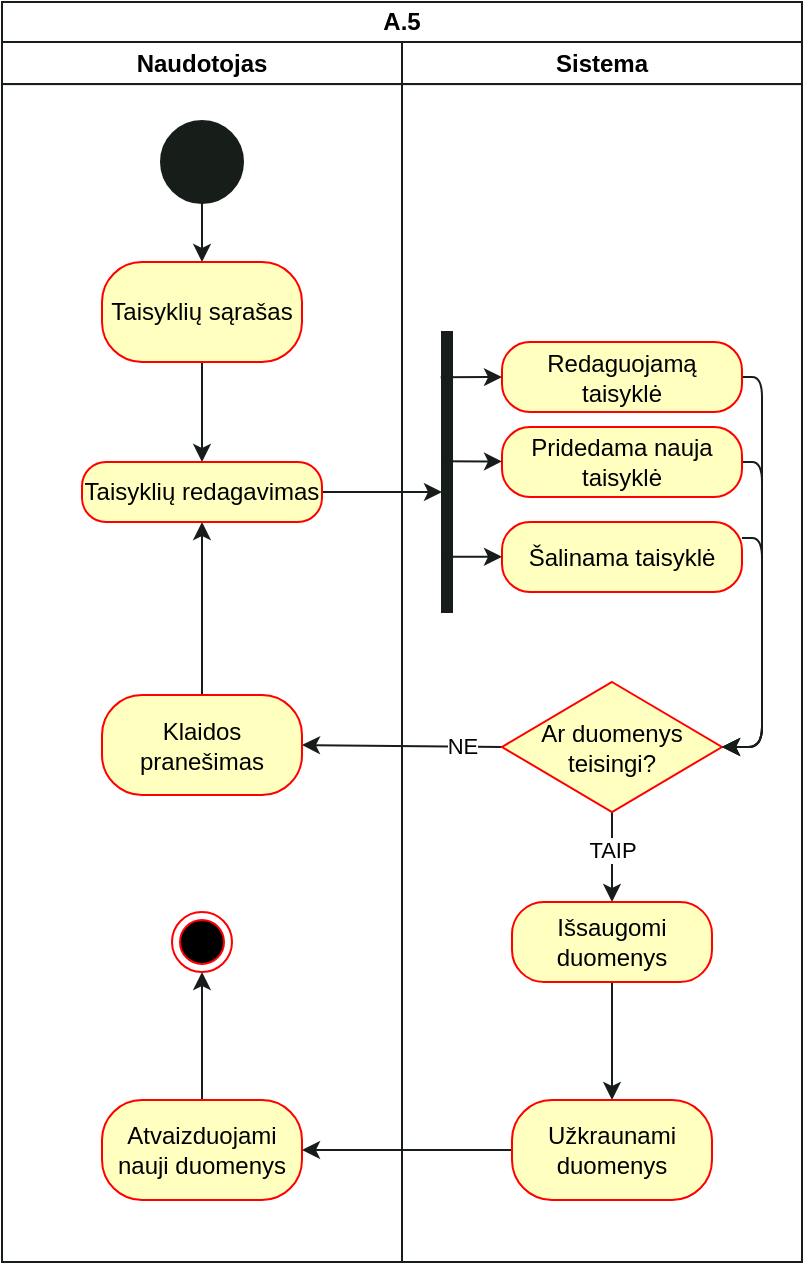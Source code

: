 <mxfile>
    <diagram name="A5" id="WuRNKjXlpoFZZhmc7bS6">
        <mxGraphModel dx="1515" dy="437" grid="1" gridSize="10" guides="1" tooltips="1" connect="1" arrows="1" fold="1" page="1" pageScale="1" pageWidth="850" pageHeight="1100" math="0" shadow="0">
            <root>
                <mxCell id="ZHkQhpniQ8MBHrn48HET-0"/>
                <mxCell id="ZHkQhpniQ8MBHrn48HET-1" parent="ZHkQhpniQ8MBHrn48HET-0"/>
                <mxCell id="ZHkQhpniQ8MBHrn48HET-2" value="" style="whiteSpace=wrap;html=1;align=center;strokeColor=#171D19;fillColor=default;" vertex="1" parent="ZHkQhpniQ8MBHrn48HET-1">
                    <mxGeometry x="-120" y="80" width="400" height="460" as="geometry"/>
                </mxCell>
                <mxCell id="ZHkQhpniQ8MBHrn48HET-3" value="&lt;b&gt;A.5&lt;br&gt;&lt;/b&gt;" style="whiteSpace=wrap;html=1;align=center;strokeColor=#171D19;fillColor=default;" vertex="1" parent="ZHkQhpniQ8MBHrn48HET-1">
                    <mxGeometry x="-120" y="80" width="400" height="20" as="geometry"/>
                </mxCell>
                <mxCell id="ZHkQhpniQ8MBHrn48HET-4" value="&lt;b&gt;Naudotojas&lt;/b&gt;" style="whiteSpace=wrap;html=1;align=center;strokeColor=#171D19;fillColor=default;" vertex="1" parent="ZHkQhpniQ8MBHrn48HET-1">
                    <mxGeometry x="-120" y="100" width="200" height="21.05" as="geometry"/>
                </mxCell>
                <mxCell id="ZHkQhpniQ8MBHrn48HET-5" value="&lt;b&gt;Sistema&lt;/b&gt;" style="whiteSpace=wrap;html=1;align=center;strokeColor=#171D19;fillColor=default;" vertex="1" parent="ZHkQhpniQ8MBHrn48HET-1">
                    <mxGeometry x="80" y="100" width="200" height="21.05" as="geometry"/>
                </mxCell>
                <mxCell id="ZHkQhpniQ8MBHrn48HET-6" value="" style="whiteSpace=wrap;html=1;align=center;strokeColor=#171D19;fillColor=default;" vertex="1" parent="ZHkQhpniQ8MBHrn48HET-1">
                    <mxGeometry x="-120" y="121.05" width="200" height="588.95" as="geometry"/>
                </mxCell>
                <mxCell id="ZHkQhpniQ8MBHrn48HET-7" value="" style="whiteSpace=wrap;html=1;align=center;strokeColor=#171D19;fillColor=default;" vertex="1" parent="ZHkQhpniQ8MBHrn48HET-1">
                    <mxGeometry x="80" y="121.05" width="200" height="588.95" as="geometry"/>
                </mxCell>
                <mxCell id="ZHkQhpniQ8MBHrn48HET-8" value="" style="edgeStyle=none;html=1;strokeColor=#171D19;" edge="1" parent="ZHkQhpniQ8MBHrn48HET-1" source="ZHkQhpniQ8MBHrn48HET-9" target="ZHkQhpniQ8MBHrn48HET-11">
                    <mxGeometry relative="1" as="geometry"/>
                </mxCell>
                <mxCell id="ZHkQhpniQ8MBHrn48HET-9" value="" style="shape=ellipse;html=1;fillColor=strokeColor;strokeWidth=2;verticalLabelPosition=bottom;verticalAlignment=top;perimeter=ellipsePerimeter;strokeColor=#171D19;" vertex="1" parent="ZHkQhpniQ8MBHrn48HET-1">
                    <mxGeometry x="-40" y="140" width="40" height="40" as="geometry"/>
                </mxCell>
                <mxCell id="ZHkQhpniQ8MBHrn48HET-10" style="edgeStyle=orthogonalEdgeStyle;html=1;entryX=0.5;entryY=0;entryDx=0;entryDy=0;strokeColor=#171D19;" edge="1" parent="ZHkQhpniQ8MBHrn48HET-1" source="ZHkQhpniQ8MBHrn48HET-11" target="ZHkQhpniQ8MBHrn48HET-26">
                    <mxGeometry relative="1" as="geometry"/>
                </mxCell>
                <mxCell id="ZHkQhpniQ8MBHrn48HET-11" value="Taisyklių sąrašas" style="rounded=1;whiteSpace=wrap;html=1;arcSize=40;fontColor=#000000;fillColor=#ffffc0;strokeColor=#ff0000;" vertex="1" parent="ZHkQhpniQ8MBHrn48HET-1">
                    <mxGeometry x="-70" y="210" width="100" height="50" as="geometry"/>
                </mxCell>
                <mxCell id="ZHkQhpniQ8MBHrn48HET-12" value="TAIP" style="edgeStyle=none;html=1;strokeColor=#171D19;entryX=0.5;entryY=0;entryDx=0;entryDy=0;" edge="1" parent="ZHkQhpniQ8MBHrn48HET-1" source="ZHkQhpniQ8MBHrn48HET-15" target="ZHkQhpniQ8MBHrn48HET-24">
                    <mxGeometry x="-0.182" relative="1" as="geometry">
                        <mxPoint x="185" y="432.5" as="targetPoint"/>
                        <mxPoint as="offset"/>
                    </mxGeometry>
                </mxCell>
                <mxCell id="ZHkQhpniQ8MBHrn48HET-13" style="edgeStyle=none;html=1;entryX=1;entryY=0.5;entryDx=0;entryDy=0;strokeColor=#171D19;exitX=0;exitY=0.5;exitDx=0;exitDy=0;" edge="1" parent="ZHkQhpniQ8MBHrn48HET-1" source="ZHkQhpniQ8MBHrn48HET-15" target="ZHkQhpniQ8MBHrn48HET-18">
                    <mxGeometry relative="1" as="geometry"/>
                </mxCell>
                <mxCell id="ZHkQhpniQ8MBHrn48HET-14" value="NE" style="edgeLabel;html=1;align=center;verticalAlign=middle;resizable=0;points=[];" vertex="1" connectable="0" parent="ZHkQhpniQ8MBHrn48HET-13">
                    <mxGeometry x="-0.442" y="-1" relative="1" as="geometry">
                        <mxPoint x="8" y="1" as="offset"/>
                    </mxGeometry>
                </mxCell>
                <mxCell id="ZHkQhpniQ8MBHrn48HET-15" value="Ar duomenys teisingi?" style="rhombus;whiteSpace=wrap;html=1;fillColor=#ffffc0;strokeColor=#ff0000;" vertex="1" parent="ZHkQhpniQ8MBHrn48HET-1">
                    <mxGeometry x="130" y="420" width="110" height="65" as="geometry"/>
                </mxCell>
                <mxCell id="ZHkQhpniQ8MBHrn48HET-16" value="" style="edgeStyle=none;html=1;strokeColor=#171D19;exitX=0.5;exitY=1;exitDx=0;exitDy=0;" edge="1" parent="ZHkQhpniQ8MBHrn48HET-1">
                    <mxGeometry x="0.017" relative="1" as="geometry">
                        <mxPoint x="185" y="570" as="sourcePoint"/>
                        <mxPoint x="185" y="629" as="targetPoint"/>
                        <mxPoint as="offset"/>
                    </mxGeometry>
                </mxCell>
                <mxCell id="ZHkQhpniQ8MBHrn48HET-17" style="edgeStyle=orthogonalEdgeStyle;html=1;strokeColor=#171D19;entryX=0.5;entryY=1;entryDx=0;entryDy=0;" edge="1" parent="ZHkQhpniQ8MBHrn48HET-1" source="ZHkQhpniQ8MBHrn48HET-18" target="ZHkQhpniQ8MBHrn48HET-26">
                    <mxGeometry relative="1" as="geometry"/>
                </mxCell>
                <mxCell id="ZHkQhpniQ8MBHrn48HET-18" value="Klaidos pranešimas" style="rounded=1;whiteSpace=wrap;html=1;arcSize=40;fontColor=#000000;fillColor=#ffffc0;strokeColor=#ff0000;" vertex="1" parent="ZHkQhpniQ8MBHrn48HET-1">
                    <mxGeometry x="-70" y="426.5" width="100" height="50" as="geometry"/>
                </mxCell>
                <mxCell id="ZHkQhpniQ8MBHrn48HET-19" value="" style="edgeStyle=none;html=1;strokeColor=#171D19;" edge="1" parent="ZHkQhpniQ8MBHrn48HET-1" source="ZHkQhpniQ8MBHrn48HET-20" target="ZHkQhpniQ8MBHrn48HET-21">
                    <mxGeometry relative="1" as="geometry"/>
                </mxCell>
                <mxCell id="ZHkQhpniQ8MBHrn48HET-20" value="Atvaizduojami nauji duomenys" style="rounded=1;whiteSpace=wrap;html=1;arcSize=40;fontColor=#000000;fillColor=#ffffc0;strokeColor=#ff0000;" vertex="1" parent="ZHkQhpniQ8MBHrn48HET-1">
                    <mxGeometry x="-70" y="629" width="100" height="50" as="geometry"/>
                </mxCell>
                <mxCell id="ZHkQhpniQ8MBHrn48HET-21" value="" style="ellipse;html=1;shape=endState;fillColor=#000000;strokeColor=#ff0000;" vertex="1" parent="ZHkQhpniQ8MBHrn48HET-1">
                    <mxGeometry x="-35" y="535" width="30" height="30" as="geometry"/>
                </mxCell>
                <mxCell id="ZHkQhpniQ8MBHrn48HET-22" style="edgeStyle=orthogonalEdgeStyle;html=1;entryX=1;entryY=0.5;entryDx=0;entryDy=0;strokeColor=#171D19;" edge="1" parent="ZHkQhpniQ8MBHrn48HET-1" source="ZHkQhpniQ8MBHrn48HET-23" target="ZHkQhpniQ8MBHrn48HET-20">
                    <mxGeometry relative="1" as="geometry"/>
                </mxCell>
                <mxCell id="ZHkQhpniQ8MBHrn48HET-23" value="Užkraunami duomenys" style="rounded=1;whiteSpace=wrap;html=1;arcSize=40;fontColor=#000000;fillColor=#ffffc0;strokeColor=#ff0000;" vertex="1" parent="ZHkQhpniQ8MBHrn48HET-1">
                    <mxGeometry x="135" y="629" width="100" height="50" as="geometry"/>
                </mxCell>
                <mxCell id="ZHkQhpniQ8MBHrn48HET-24" value="Išsaugomi duomenys" style="rounded=1;whiteSpace=wrap;html=1;arcSize=40;fontColor=#000000;fillColor=#ffffc0;strokeColor=#ff0000;" vertex="1" parent="ZHkQhpniQ8MBHrn48HET-1">
                    <mxGeometry x="135" y="530" width="100" height="40" as="geometry"/>
                </mxCell>
                <mxCell id="ZHkQhpniQ8MBHrn48HET-25" style="edgeStyle=orthogonalEdgeStyle;html=1;strokeColor=#171D19;" edge="1" parent="ZHkQhpniQ8MBHrn48HET-1" source="ZHkQhpniQ8MBHrn48HET-26" target="ZHkQhpniQ8MBHrn48HET-27">
                    <mxGeometry relative="1" as="geometry">
                        <Array as="points">
                            <mxPoint x="90" y="325"/>
                            <mxPoint x="90" y="325"/>
                        </Array>
                    </mxGeometry>
                </mxCell>
                <mxCell id="ZHkQhpniQ8MBHrn48HET-26" value="Taisyklių redagavimas" style="rounded=1;whiteSpace=wrap;html=1;arcSize=40;fontColor=#000000;fillColor=#ffffc0;strokeColor=#ff0000;" vertex="1" parent="ZHkQhpniQ8MBHrn48HET-1">
                    <mxGeometry x="-80" y="310" width="120" height="30" as="geometry"/>
                </mxCell>
                <mxCell id="ZHkQhpniQ8MBHrn48HET-27" value="" style="html=1;points=[];perimeter=orthogonalPerimeter;fillColor=strokeColor;strokeColor=#171D19;" vertex="1" parent="ZHkQhpniQ8MBHrn48HET-1">
                    <mxGeometry x="100" y="245" width="5" height="140" as="geometry"/>
                </mxCell>
                <mxCell id="ZHkQhpniQ8MBHrn48HET-28" style="edgeStyle=orthogonalEdgeStyle;html=1;entryX=1;entryY=0.5;entryDx=0;entryDy=0;strokeColor=#171D19;" edge="1" parent="ZHkQhpniQ8MBHrn48HET-1" source="ZHkQhpniQ8MBHrn48HET-29" target="ZHkQhpniQ8MBHrn48HET-15">
                    <mxGeometry relative="1" as="geometry">
                        <Array as="points">
                            <mxPoint x="260" y="268"/>
                            <mxPoint x="260" y="453"/>
                        </Array>
                    </mxGeometry>
                </mxCell>
                <mxCell id="ZHkQhpniQ8MBHrn48HET-29" value="Redaguojamą taisyklė" style="rounded=1;whiteSpace=wrap;html=1;arcSize=40;fontColor=#000000;fillColor=#ffffc0;strokeColor=#ff0000;" vertex="1" parent="ZHkQhpniQ8MBHrn48HET-1">
                    <mxGeometry x="130" y="250" width="120" height="35" as="geometry"/>
                </mxCell>
                <mxCell id="ZHkQhpniQ8MBHrn48HET-30" style="edgeStyle=orthogonalEdgeStyle;html=1;entryX=1;entryY=0.5;entryDx=0;entryDy=0;strokeColor=#171D19;" edge="1" parent="ZHkQhpniQ8MBHrn48HET-1" source="ZHkQhpniQ8MBHrn48HET-31" target="ZHkQhpniQ8MBHrn48HET-15">
                    <mxGeometry relative="1" as="geometry">
                        <Array as="points">
                            <mxPoint x="260" y="348"/>
                            <mxPoint x="260" y="453"/>
                        </Array>
                    </mxGeometry>
                </mxCell>
                <mxCell id="ZHkQhpniQ8MBHrn48HET-31" value="Šalinama taisyklė" style="rounded=1;whiteSpace=wrap;html=1;arcSize=40;fontColor=#000000;fillColor=#ffffc0;strokeColor=#ff0000;" vertex="1" parent="ZHkQhpniQ8MBHrn48HET-1">
                    <mxGeometry x="130" y="340" width="120" height="35" as="geometry"/>
                </mxCell>
                <mxCell id="ZHkQhpniQ8MBHrn48HET-32" value="" style="endArrow=classic;html=1;strokeColor=#171D19;entryX=0;entryY=0.5;entryDx=0;entryDy=0;exitX=-0.133;exitY=0.162;exitDx=0;exitDy=0;exitPerimeter=0;" edge="1" parent="ZHkQhpniQ8MBHrn48HET-1" source="ZHkQhpniQ8MBHrn48HET-27" target="ZHkQhpniQ8MBHrn48HET-29">
                    <mxGeometry width="50" height="50" relative="1" as="geometry">
                        <mxPoint x="100" y="310" as="sourcePoint"/>
                        <mxPoint x="150" y="260" as="targetPoint"/>
                    </mxGeometry>
                </mxCell>
                <mxCell id="ZHkQhpniQ8MBHrn48HET-33" value="" style="endArrow=classic;html=1;strokeColor=#171D19;exitX=0;exitY=0.217;exitDx=0;exitDy=0;exitPerimeter=0;" edge="1" parent="ZHkQhpniQ8MBHrn48HET-1" target="ZHkQhpniQ8MBHrn48HET-31">
                    <mxGeometry width="50" height="50" relative="1" as="geometry">
                        <mxPoint x="100" y="357.33" as="sourcePoint"/>
                        <mxPoint x="120" y="357.47" as="targetPoint"/>
                    </mxGeometry>
                </mxCell>
                <mxCell id="CiEH1bZNBSd1RxkpqDzp-2" style="edgeStyle=orthogonalEdgeStyle;html=1;entryX=1;entryY=0.5;entryDx=0;entryDy=0;strokeColor=#171D19;" edge="1" parent="ZHkQhpniQ8MBHrn48HET-1" source="CiEH1bZNBSd1RxkpqDzp-0" target="ZHkQhpniQ8MBHrn48HET-15">
                    <mxGeometry relative="1" as="geometry">
                        <Array as="points">
                            <mxPoint x="260" y="310"/>
                            <mxPoint x="260" y="453"/>
                        </Array>
                    </mxGeometry>
                </mxCell>
                <mxCell id="CiEH1bZNBSd1RxkpqDzp-0" value="Pridedama nauja taisyklė" style="rounded=1;whiteSpace=wrap;html=1;arcSize=40;fontColor=#000000;fillColor=#ffffc0;strokeColor=#ff0000;" vertex="1" parent="ZHkQhpniQ8MBHrn48HET-1">
                    <mxGeometry x="130" y="292.5" width="120" height="35" as="geometry"/>
                </mxCell>
                <mxCell id="CiEH1bZNBSd1RxkpqDzp-1" value="" style="endArrow=classic;html=1;strokeColor=#171D19;exitX=0;exitY=0.217;exitDx=0;exitDy=0;exitPerimeter=0;" edge="1" parent="ZHkQhpniQ8MBHrn48HET-1">
                    <mxGeometry width="50" height="50" relative="1" as="geometry">
                        <mxPoint x="100" y="309.67" as="sourcePoint"/>
                        <mxPoint x="130" y="309.727" as="targetPoint"/>
                    </mxGeometry>
                </mxCell>
            </root>
        </mxGraphModel>
    </diagram>
    <diagram name="A4" id="GkoSLrl3QhC19EkBxoUx">
        <mxGraphModel dx="2014" dy="765" grid="1" gridSize="10" guides="1" tooltips="1" connect="1" arrows="1" fold="1" page="1" pageScale="1" pageWidth="850" pageHeight="1100" math="0" shadow="0">
            <root>
                <mxCell id="jwEcTa55kt-Ts-Qqel1P-0"/>
                <mxCell id="jwEcTa55kt-Ts-Qqel1P-1" parent="jwEcTa55kt-Ts-Qqel1P-0"/>
                <mxCell id="jwEcTa55kt-Ts-Qqel1P-2" value="" style="whiteSpace=wrap;html=1;align=center;strokeColor=#171D19;fillColor=default;" vertex="1" parent="jwEcTa55kt-Ts-Qqel1P-1">
                    <mxGeometry x="-120" y="80" width="400" height="460" as="geometry"/>
                </mxCell>
                <mxCell id="jwEcTa55kt-Ts-Qqel1P-3" value="&lt;b&gt;A.4&lt;br&gt;&lt;/b&gt;" style="whiteSpace=wrap;html=1;align=center;strokeColor=#171D19;fillColor=default;" vertex="1" parent="jwEcTa55kt-Ts-Qqel1P-1">
                    <mxGeometry x="-120" y="80" width="400" height="20" as="geometry"/>
                </mxCell>
                <mxCell id="jwEcTa55kt-Ts-Qqel1P-4" value="&lt;b&gt;Naudotojas&lt;/b&gt;" style="whiteSpace=wrap;html=1;align=center;strokeColor=#171D19;fillColor=default;" vertex="1" parent="jwEcTa55kt-Ts-Qqel1P-1">
                    <mxGeometry x="-120" y="100" width="200" height="21.05" as="geometry"/>
                </mxCell>
                <mxCell id="jwEcTa55kt-Ts-Qqel1P-5" value="&lt;b&gt;Sistema&lt;/b&gt;" style="whiteSpace=wrap;html=1;align=center;strokeColor=#171D19;fillColor=default;" vertex="1" parent="jwEcTa55kt-Ts-Qqel1P-1">
                    <mxGeometry x="80" y="100" width="200" height="21.05" as="geometry"/>
                </mxCell>
                <mxCell id="jwEcTa55kt-Ts-Qqel1P-6" value="" style="whiteSpace=wrap;html=1;align=center;strokeColor=#171D19;fillColor=default;" vertex="1" parent="jwEcTa55kt-Ts-Qqel1P-1">
                    <mxGeometry x="-120" y="121.05" width="200" height="588.95" as="geometry"/>
                </mxCell>
                <mxCell id="jwEcTa55kt-Ts-Qqel1P-7" value="" style="whiteSpace=wrap;html=1;align=center;strokeColor=#171D19;fillColor=default;" vertex="1" parent="jwEcTa55kt-Ts-Qqel1P-1">
                    <mxGeometry x="80" y="121.05" width="200" height="588.95" as="geometry"/>
                </mxCell>
                <mxCell id="jwEcTa55kt-Ts-Qqel1P-8" value="" style="edgeStyle=none;html=1;strokeColor=#171D19;" edge="1" parent="jwEcTa55kt-Ts-Qqel1P-1" source="jwEcTa55kt-Ts-Qqel1P-9" target="jwEcTa55kt-Ts-Qqel1P-11">
                    <mxGeometry relative="1" as="geometry"/>
                </mxCell>
                <mxCell id="jwEcTa55kt-Ts-Qqel1P-9" value="" style="shape=ellipse;html=1;fillColor=strokeColor;strokeWidth=2;verticalLabelPosition=bottom;verticalAlignment=top;perimeter=ellipsePerimeter;strokeColor=#171D19;" vertex="1" parent="jwEcTa55kt-Ts-Qqel1P-1">
                    <mxGeometry x="-40" y="140" width="40" height="40" as="geometry"/>
                </mxCell>
                <mxCell id="GlRarm2IEdkhLW5yuDBg-0" style="edgeStyle=orthogonalEdgeStyle;html=1;entryX=0.5;entryY=0;entryDx=0;entryDy=0;strokeColor=#171D19;" edge="1" parent="jwEcTa55kt-Ts-Qqel1P-1" source="jwEcTa55kt-Ts-Qqel1P-11" target="jwEcTa55kt-Ts-Qqel1P-30">
                    <mxGeometry relative="1" as="geometry"/>
                </mxCell>
                <mxCell id="jwEcTa55kt-Ts-Qqel1P-11" value="kategorijų sąrašas" style="rounded=1;whiteSpace=wrap;html=1;arcSize=40;fontColor=#000000;fillColor=#ffffc0;strokeColor=#ff0000;" vertex="1" parent="jwEcTa55kt-Ts-Qqel1P-1">
                    <mxGeometry x="-70" y="210" width="100" height="50" as="geometry"/>
                </mxCell>
                <mxCell id="jwEcTa55kt-Ts-Qqel1P-12" value="TAIP" style="edgeStyle=none;html=1;strokeColor=#171D19;entryX=0.5;entryY=0;entryDx=0;entryDy=0;" edge="1" parent="jwEcTa55kt-Ts-Qqel1P-1" source="jwEcTa55kt-Ts-Qqel1P-15" target="jwEcTa55kt-Ts-Qqel1P-24">
                    <mxGeometry x="-0.182" relative="1" as="geometry">
                        <mxPoint x="185" y="432.5" as="targetPoint"/>
                        <mxPoint as="offset"/>
                    </mxGeometry>
                </mxCell>
                <mxCell id="jwEcTa55kt-Ts-Qqel1P-13" style="edgeStyle=none;html=1;entryX=1;entryY=0.5;entryDx=0;entryDy=0;strokeColor=#171D19;exitX=0;exitY=0.5;exitDx=0;exitDy=0;" edge="1" parent="jwEcTa55kt-Ts-Qqel1P-1" source="jwEcTa55kt-Ts-Qqel1P-15" target="jwEcTa55kt-Ts-Qqel1P-18">
                    <mxGeometry relative="1" as="geometry"/>
                </mxCell>
                <mxCell id="jwEcTa55kt-Ts-Qqel1P-14" value="NE" style="edgeLabel;html=1;align=center;verticalAlign=middle;resizable=0;points=[];" vertex="1" connectable="0" parent="jwEcTa55kt-Ts-Qqel1P-13">
                    <mxGeometry x="-0.442" y="-1" relative="1" as="geometry">
                        <mxPoint x="8" y="1" as="offset"/>
                    </mxGeometry>
                </mxCell>
                <mxCell id="jwEcTa55kt-Ts-Qqel1P-15" value="Ar duomenys teisingi?" style="rhombus;whiteSpace=wrap;html=1;fillColor=#ffffc0;strokeColor=#ff0000;" vertex="1" parent="jwEcTa55kt-Ts-Qqel1P-1">
                    <mxGeometry x="130" y="420" width="110" height="65" as="geometry"/>
                </mxCell>
                <mxCell id="jwEcTa55kt-Ts-Qqel1P-16" value="" style="edgeStyle=none;html=1;strokeColor=#171D19;exitX=0.5;exitY=1;exitDx=0;exitDy=0;" edge="1" parent="jwEcTa55kt-Ts-Qqel1P-1">
                    <mxGeometry x="0.017" relative="1" as="geometry">
                        <mxPoint x="185" y="570" as="sourcePoint"/>
                        <mxPoint x="185" y="629" as="targetPoint"/>
                        <mxPoint as="offset"/>
                    </mxGeometry>
                </mxCell>
                <mxCell id="jwEcTa55kt-Ts-Qqel1P-17" style="edgeStyle=orthogonalEdgeStyle;html=1;strokeColor=#171D19;entryX=0.5;entryY=1;entryDx=0;entryDy=0;" edge="1" parent="jwEcTa55kt-Ts-Qqel1P-1" source="jwEcTa55kt-Ts-Qqel1P-18" target="jwEcTa55kt-Ts-Qqel1P-30">
                    <mxGeometry relative="1" as="geometry"/>
                </mxCell>
                <mxCell id="jwEcTa55kt-Ts-Qqel1P-18" value="Klaidos pranešimas" style="rounded=1;whiteSpace=wrap;html=1;arcSize=40;fontColor=#000000;fillColor=#ffffc0;strokeColor=#ff0000;" vertex="1" parent="jwEcTa55kt-Ts-Qqel1P-1">
                    <mxGeometry x="-70" y="426.5" width="100" height="50" as="geometry"/>
                </mxCell>
                <mxCell id="jwEcTa55kt-Ts-Qqel1P-19" value="" style="edgeStyle=none;html=1;strokeColor=#171D19;" edge="1" parent="jwEcTa55kt-Ts-Qqel1P-1" source="jwEcTa55kt-Ts-Qqel1P-20" target="jwEcTa55kt-Ts-Qqel1P-21">
                    <mxGeometry relative="1" as="geometry"/>
                </mxCell>
                <mxCell id="jwEcTa55kt-Ts-Qqel1P-20" value="Atvaizduojami nauji duomenys" style="rounded=1;whiteSpace=wrap;html=1;arcSize=40;fontColor=#000000;fillColor=#ffffc0;strokeColor=#ff0000;" vertex="1" parent="jwEcTa55kt-Ts-Qqel1P-1">
                    <mxGeometry x="-70" y="629" width="100" height="50" as="geometry"/>
                </mxCell>
                <mxCell id="jwEcTa55kt-Ts-Qqel1P-21" value="" style="ellipse;html=1;shape=endState;fillColor=#000000;strokeColor=#ff0000;" vertex="1" parent="jwEcTa55kt-Ts-Qqel1P-1">
                    <mxGeometry x="-35" y="535" width="30" height="30" as="geometry"/>
                </mxCell>
                <mxCell id="jwEcTa55kt-Ts-Qqel1P-22" style="edgeStyle=orthogonalEdgeStyle;html=1;entryX=1;entryY=0.5;entryDx=0;entryDy=0;strokeColor=#171D19;" edge="1" parent="jwEcTa55kt-Ts-Qqel1P-1" source="jwEcTa55kt-Ts-Qqel1P-23" target="jwEcTa55kt-Ts-Qqel1P-20">
                    <mxGeometry relative="1" as="geometry"/>
                </mxCell>
                <mxCell id="jwEcTa55kt-Ts-Qqel1P-23" value="Užkraunami duomenys" style="rounded=1;whiteSpace=wrap;html=1;arcSize=40;fontColor=#000000;fillColor=#ffffc0;strokeColor=#ff0000;" vertex="1" parent="jwEcTa55kt-Ts-Qqel1P-1">
                    <mxGeometry x="135" y="629" width="100" height="50" as="geometry"/>
                </mxCell>
                <mxCell id="jwEcTa55kt-Ts-Qqel1P-24" value="Išsaugomi duomenys" style="rounded=1;whiteSpace=wrap;html=1;arcSize=40;fontColor=#000000;fillColor=#ffffc0;strokeColor=#ff0000;" vertex="1" parent="jwEcTa55kt-Ts-Qqel1P-1">
                    <mxGeometry x="135" y="530" width="100" height="40" as="geometry"/>
                </mxCell>
                <mxCell id="GlRarm2IEdkhLW5yuDBg-2" style="edgeStyle=orthogonalEdgeStyle;html=1;strokeColor=#171D19;" edge="1" parent="jwEcTa55kt-Ts-Qqel1P-1" source="jwEcTa55kt-Ts-Qqel1P-30" target="GlRarm2IEdkhLW5yuDBg-1">
                    <mxGeometry relative="1" as="geometry"/>
                </mxCell>
                <mxCell id="jwEcTa55kt-Ts-Qqel1P-30" value="kategorijų redagavimas" style="rounded=1;whiteSpace=wrap;html=1;arcSize=40;fontColor=#000000;fillColor=#ffffc0;strokeColor=#ff0000;" vertex="1" parent="jwEcTa55kt-Ts-Qqel1P-1">
                    <mxGeometry x="-80" y="310" width="120" height="30" as="geometry"/>
                </mxCell>
                <mxCell id="GlRarm2IEdkhLW5yuDBg-1" value="" style="html=1;points=[];perimeter=orthogonalPerimeter;fillColor=strokeColor;strokeColor=#171D19;" vertex="1" parent="jwEcTa55kt-Ts-Qqel1P-1">
                    <mxGeometry x="100" y="285" width="5" height="80" as="geometry"/>
                </mxCell>
                <mxCell id="GlRarm2IEdkhLW5yuDBg-11" style="edgeStyle=orthogonalEdgeStyle;html=1;entryX=1;entryY=0.5;entryDx=0;entryDy=0;strokeColor=#171D19;" edge="1" parent="jwEcTa55kt-Ts-Qqel1P-1" source="GlRarm2IEdkhLW5yuDBg-3" target="jwEcTa55kt-Ts-Qqel1P-15">
                    <mxGeometry relative="1" as="geometry">
                        <Array as="points">
                            <mxPoint x="260" y="303"/>
                            <mxPoint x="260" y="453"/>
                        </Array>
                    </mxGeometry>
                </mxCell>
                <mxCell id="GlRarm2IEdkhLW5yuDBg-3" value="Redaguojamą kategorija" style="rounded=1;whiteSpace=wrap;html=1;arcSize=40;fontColor=#000000;fillColor=#ffffc0;strokeColor=#ff0000;" vertex="1" parent="jwEcTa55kt-Ts-Qqel1P-1">
                    <mxGeometry x="120" y="285" width="120" height="35" as="geometry"/>
                </mxCell>
                <mxCell id="GlRarm2IEdkhLW5yuDBg-10" style="edgeStyle=orthogonalEdgeStyle;html=1;entryX=1;entryY=0.5;entryDx=0;entryDy=0;strokeColor=#171D19;" edge="1" parent="jwEcTa55kt-Ts-Qqel1P-1" source="GlRarm2IEdkhLW5yuDBg-5" target="jwEcTa55kt-Ts-Qqel1P-15">
                    <mxGeometry relative="1" as="geometry">
                        <Array as="points">
                            <mxPoint x="260" y="348"/>
                            <mxPoint x="260" y="453"/>
                        </Array>
                    </mxGeometry>
                </mxCell>
                <mxCell id="GlRarm2IEdkhLW5yuDBg-5" value="Pridedama nauja kategorija" style="rounded=1;whiteSpace=wrap;html=1;arcSize=40;fontColor=#000000;fillColor=#ffffc0;strokeColor=#ff0000;" vertex="1" parent="jwEcTa55kt-Ts-Qqel1P-1">
                    <mxGeometry x="120" y="330" width="120" height="35" as="geometry"/>
                </mxCell>
                <mxCell id="GlRarm2IEdkhLW5yuDBg-8" value="" style="endArrow=classic;html=1;strokeColor=#171D19;entryX=0;entryY=0.5;entryDx=0;entryDy=0;exitX=0;exitY=0.217;exitDx=0;exitDy=0;exitPerimeter=0;" edge="1" parent="jwEcTa55kt-Ts-Qqel1P-1" source="GlRarm2IEdkhLW5yuDBg-1" target="GlRarm2IEdkhLW5yuDBg-3">
                    <mxGeometry width="50" height="50" relative="1" as="geometry">
                        <mxPoint x="100" y="310" as="sourcePoint"/>
                        <mxPoint x="150" y="260" as="targetPoint"/>
                    </mxGeometry>
                </mxCell>
                <mxCell id="GlRarm2IEdkhLW5yuDBg-9" value="" style="endArrow=classic;html=1;strokeColor=#171D19;entryX=0;entryY=0.5;entryDx=0;entryDy=0;exitX=0;exitY=0.217;exitDx=0;exitDy=0;exitPerimeter=0;" edge="1" parent="jwEcTa55kt-Ts-Qqel1P-1">
                    <mxGeometry width="50" height="50" relative="1" as="geometry">
                        <mxPoint x="100" y="347.33" as="sourcePoint"/>
                        <mxPoint x="120" y="347.47" as="targetPoint"/>
                    </mxGeometry>
                </mxCell>
            </root>
        </mxGraphModel>
    </diagram>
    <diagram name="A3" id="ImtjT2T_jUlFJavgKv0h">
        <mxGraphModel dx="2014" dy="765" grid="1" gridSize="10" guides="1" tooltips="1" connect="1" arrows="1" fold="1" page="1" pageScale="1" pageWidth="850" pageHeight="1100" math="0" shadow="0">
            <root>
                <mxCell id="vVjc1Zi3DScxM7Fn75Ln-0"/>
                <mxCell id="vVjc1Zi3DScxM7Fn75Ln-1" parent="vVjc1Zi3DScxM7Fn75Ln-0"/>
                <mxCell id="vVjc1Zi3DScxM7Fn75Ln-2" value="" style="whiteSpace=wrap;html=1;align=center;strokeColor=#171D19;fillColor=default;" vertex="1" parent="vVjc1Zi3DScxM7Fn75Ln-1">
                    <mxGeometry x="-120" y="80" width="400" height="460" as="geometry"/>
                </mxCell>
                <mxCell id="vVjc1Zi3DScxM7Fn75Ln-3" value="&lt;b&gt;A.3&lt;/b&gt;" style="whiteSpace=wrap;html=1;align=center;strokeColor=#171D19;fillColor=default;" vertex="1" parent="vVjc1Zi3DScxM7Fn75Ln-1">
                    <mxGeometry x="-120" y="80" width="400" height="20" as="geometry"/>
                </mxCell>
                <mxCell id="vVjc1Zi3DScxM7Fn75Ln-4" value="&lt;b&gt;Naudotojas&lt;/b&gt;" style="whiteSpace=wrap;html=1;align=center;strokeColor=#171D19;fillColor=default;" vertex="1" parent="vVjc1Zi3DScxM7Fn75Ln-1">
                    <mxGeometry x="-120" y="100" width="200" height="21.05" as="geometry"/>
                </mxCell>
                <mxCell id="vVjc1Zi3DScxM7Fn75Ln-5" value="&lt;b&gt;Sistema&lt;/b&gt;" style="whiteSpace=wrap;html=1;align=center;strokeColor=#171D19;fillColor=default;" vertex="1" parent="vVjc1Zi3DScxM7Fn75Ln-1">
                    <mxGeometry x="80" y="100" width="200" height="21.05" as="geometry"/>
                </mxCell>
                <mxCell id="vVjc1Zi3DScxM7Fn75Ln-6" value="" style="whiteSpace=wrap;html=1;align=center;strokeColor=#171D19;fillColor=default;" vertex="1" parent="vVjc1Zi3DScxM7Fn75Ln-1">
                    <mxGeometry x="-120" y="121.05" width="200" height="588.95" as="geometry"/>
                </mxCell>
                <mxCell id="vVjc1Zi3DScxM7Fn75Ln-7" value="" style="whiteSpace=wrap;html=1;align=center;strokeColor=#171D19;fillColor=default;" vertex="1" parent="vVjc1Zi3DScxM7Fn75Ln-1">
                    <mxGeometry x="80" y="121.05" width="200" height="588.95" as="geometry"/>
                </mxCell>
                <mxCell id="vVjc1Zi3DScxM7Fn75Ln-8" value="" style="edgeStyle=none;html=1;strokeColor=#171D19;" edge="1" parent="vVjc1Zi3DScxM7Fn75Ln-1" source="vVjc1Zi3DScxM7Fn75Ln-9" target="vVjc1Zi3DScxM7Fn75Ln-11">
                    <mxGeometry relative="1" as="geometry"/>
                </mxCell>
                <mxCell id="vVjc1Zi3DScxM7Fn75Ln-9" value="" style="shape=ellipse;html=1;fillColor=strokeColor;strokeWidth=2;verticalLabelPosition=bottom;verticalAlignment=top;perimeter=ellipsePerimeter;strokeColor=#171D19;" vertex="1" parent="vVjc1Zi3DScxM7Fn75Ln-1">
                    <mxGeometry x="-40" y="140" width="40" height="40" as="geometry"/>
                </mxCell>
                <mxCell id="vVjc1Zi3DScxM7Fn75Ln-10" style="edgeStyle=orthogonalEdgeStyle;html=1;entryX=0;entryY=0.5;entryDx=0;entryDy=0;strokeColor=#171D19;" edge="1" parent="vVjc1Zi3DScxM7Fn75Ln-1" source="vVjc1Zi3DScxM7Fn75Ln-11" target="vVjc1Zi3DScxM7Fn75Ln-26">
                    <mxGeometry relative="1" as="geometry">
                        <mxPoint x="109.57" y="234.58" as="targetPoint"/>
                    </mxGeometry>
                </mxCell>
                <mxCell id="vVjc1Zi3DScxM7Fn75Ln-11" value="Užsakymų sąrašas" style="rounded=1;whiteSpace=wrap;html=1;arcSize=40;fontColor=#000000;fillColor=#ffffc0;strokeColor=#ff0000;" vertex="1" parent="vVjc1Zi3DScxM7Fn75Ln-1">
                    <mxGeometry x="-70" y="210" width="100" height="50" as="geometry"/>
                </mxCell>
                <mxCell id="vVjc1Zi3DScxM7Fn75Ln-12" value="TAIP" style="edgeStyle=none;html=1;strokeColor=#171D19;entryX=0.5;entryY=0;entryDx=0;entryDy=0;" edge="1" parent="vVjc1Zi3DScxM7Fn75Ln-1" source="vVjc1Zi3DScxM7Fn75Ln-15" target="vVjc1Zi3DScxM7Fn75Ln-24">
                    <mxGeometry x="-0.182" relative="1" as="geometry">
                        <mxPoint x="185" y="432.5" as="targetPoint"/>
                        <mxPoint as="offset"/>
                    </mxGeometry>
                </mxCell>
                <mxCell id="vVjc1Zi3DScxM7Fn75Ln-13" style="edgeStyle=none;html=1;entryX=1;entryY=0.5;entryDx=0;entryDy=0;strokeColor=#171D19;exitX=0;exitY=0.5;exitDx=0;exitDy=0;" edge="1" parent="vVjc1Zi3DScxM7Fn75Ln-1" source="vVjc1Zi3DScxM7Fn75Ln-15" target="vVjc1Zi3DScxM7Fn75Ln-18">
                    <mxGeometry relative="1" as="geometry"/>
                </mxCell>
                <mxCell id="vVjc1Zi3DScxM7Fn75Ln-14" value="NE" style="edgeLabel;html=1;align=center;verticalAlign=middle;resizable=0;points=[];" vertex="1" connectable="0" parent="vVjc1Zi3DScxM7Fn75Ln-13">
                    <mxGeometry x="-0.442" y="-1" relative="1" as="geometry">
                        <mxPoint x="8" y="1" as="offset"/>
                    </mxGeometry>
                </mxCell>
                <mxCell id="vVjc1Zi3DScxM7Fn75Ln-15" value="Ar duomenys teisingi?" style="rhombus;whiteSpace=wrap;html=1;fillColor=#ffffc0;strokeColor=#ff0000;" vertex="1" parent="vVjc1Zi3DScxM7Fn75Ln-1">
                    <mxGeometry x="130" y="420" width="110" height="65" as="geometry"/>
                </mxCell>
                <mxCell id="vVjc1Zi3DScxM7Fn75Ln-16" value="" style="edgeStyle=none;html=1;strokeColor=#171D19;exitX=0.5;exitY=1;exitDx=0;exitDy=0;" edge="1" parent="vVjc1Zi3DScxM7Fn75Ln-1">
                    <mxGeometry x="0.017" relative="1" as="geometry">
                        <mxPoint x="185" y="570" as="sourcePoint"/>
                        <mxPoint x="185" y="629" as="targetPoint"/>
                        <mxPoint as="offset"/>
                    </mxGeometry>
                </mxCell>
                <mxCell id="6napg362-D90HLMoarDd-8" style="edgeStyle=orthogonalEdgeStyle;html=1;strokeColor=#171D19;entryX=0.418;entryY=1.009;entryDx=0;entryDy=0;entryPerimeter=0;" edge="1" parent="vVjc1Zi3DScxM7Fn75Ln-1" source="vVjc1Zi3DScxM7Fn75Ln-18" target="6napg362-D90HLMoarDd-2">
                    <mxGeometry relative="1" as="geometry"/>
                </mxCell>
                <mxCell id="vVjc1Zi3DScxM7Fn75Ln-18" value="Klaidos pranešimas" style="rounded=1;whiteSpace=wrap;html=1;arcSize=40;fontColor=#000000;fillColor=#ffffc0;strokeColor=#ff0000;" vertex="1" parent="vVjc1Zi3DScxM7Fn75Ln-1">
                    <mxGeometry x="-70" y="426.5" width="100" height="50" as="geometry"/>
                </mxCell>
                <mxCell id="vVjc1Zi3DScxM7Fn75Ln-19" value="" style="edgeStyle=none;html=1;strokeColor=#171D19;" edge="1" parent="vVjc1Zi3DScxM7Fn75Ln-1" source="vVjc1Zi3DScxM7Fn75Ln-20" target="vVjc1Zi3DScxM7Fn75Ln-21">
                    <mxGeometry relative="1" as="geometry"/>
                </mxCell>
                <mxCell id="vVjc1Zi3DScxM7Fn75Ln-20" value="Atvaizduojami nauji duomenys" style="rounded=1;whiteSpace=wrap;html=1;arcSize=40;fontColor=#000000;fillColor=#ffffc0;strokeColor=#ff0000;" vertex="1" parent="vVjc1Zi3DScxM7Fn75Ln-1">
                    <mxGeometry x="-70" y="629" width="100" height="50" as="geometry"/>
                </mxCell>
                <mxCell id="vVjc1Zi3DScxM7Fn75Ln-21" value="" style="ellipse;html=1;shape=endState;fillColor=#000000;strokeColor=#ff0000;" vertex="1" parent="vVjc1Zi3DScxM7Fn75Ln-1">
                    <mxGeometry x="-35" y="535" width="30" height="30" as="geometry"/>
                </mxCell>
                <mxCell id="vVjc1Zi3DScxM7Fn75Ln-22" style="edgeStyle=orthogonalEdgeStyle;html=1;entryX=1;entryY=0.5;entryDx=0;entryDy=0;strokeColor=#171D19;" edge="1" parent="vVjc1Zi3DScxM7Fn75Ln-1" source="vVjc1Zi3DScxM7Fn75Ln-23" target="vVjc1Zi3DScxM7Fn75Ln-20">
                    <mxGeometry relative="1" as="geometry"/>
                </mxCell>
                <mxCell id="vVjc1Zi3DScxM7Fn75Ln-23" value="Užkraunami duomenys" style="rounded=1;whiteSpace=wrap;html=1;arcSize=40;fontColor=#000000;fillColor=#ffffc0;strokeColor=#ff0000;" vertex="1" parent="vVjc1Zi3DScxM7Fn75Ln-1">
                    <mxGeometry x="135" y="629" width="100" height="50" as="geometry"/>
                </mxCell>
                <mxCell id="vVjc1Zi3DScxM7Fn75Ln-24" value="Išsaugomi duomenys" style="rounded=1;whiteSpace=wrap;html=1;arcSize=40;fontColor=#000000;fillColor=#ffffc0;strokeColor=#ff0000;" vertex="1" parent="vVjc1Zi3DScxM7Fn75Ln-1">
                    <mxGeometry x="135" y="530" width="100" height="40" as="geometry"/>
                </mxCell>
                <mxCell id="6napg362-D90HLMoarDd-1" value="" style="edgeStyle=orthogonalEdgeStyle;html=1;strokeColor=#171D19;" edge="1" parent="vVjc1Zi3DScxM7Fn75Ln-1" source="vVjc1Zi3DScxM7Fn75Ln-26" target="6napg362-D90HLMoarDd-0">
                    <mxGeometry relative="1" as="geometry"/>
                </mxCell>
                <mxCell id="vVjc1Zi3DScxM7Fn75Ln-26" value="Užsakymo peržiūra" style="rounded=1;whiteSpace=wrap;html=1;arcSize=40;fontColor=#000000;fillColor=#ffffc0;strokeColor=#ff0000;" vertex="1" parent="vVjc1Zi3DScxM7Fn75Ln-1">
                    <mxGeometry x="125" y="220" width="120" height="30" as="geometry"/>
                </mxCell>
                <mxCell id="6napg362-D90HLMoarDd-3" style="edgeStyle=orthogonalEdgeStyle;html=1;strokeColor=#171D19;" edge="1" parent="vVjc1Zi3DScxM7Fn75Ln-1" source="6napg362-D90HLMoarDd-0" target="6napg362-D90HLMoarDd-2">
                    <mxGeometry relative="1" as="geometry"/>
                </mxCell>
                <mxCell id="6napg362-D90HLMoarDd-0" value="Užkraunami užsakymo duomenys" style="rounded=1;whiteSpace=wrap;html=1;arcSize=40;fontColor=#000000;fillColor=#ffffc0;strokeColor=#ff0000;" vertex="1" parent="vVjc1Zi3DScxM7Fn75Ln-1">
                    <mxGeometry x="125" y="310" width="120" height="30" as="geometry"/>
                </mxCell>
                <mxCell id="6napg362-D90HLMoarDd-6" style="edgeStyle=orthogonalEdgeStyle;html=1;entryX=0;entryY=0.5;entryDx=0;entryDy=0;strokeColor=#171D19;" edge="1" parent="vVjc1Zi3DScxM7Fn75Ln-1" source="6napg362-D90HLMoarDd-2" target="6napg362-D90HLMoarDd-5">
                    <mxGeometry relative="1" as="geometry">
                        <Array as="points">
                            <mxPoint x="20" y="375"/>
                        </Array>
                    </mxGeometry>
                </mxCell>
                <mxCell id="6napg362-D90HLMoarDd-2" value="Užsakymo redagavimas" style="rounded=1;whiteSpace=wrap;html=1;arcSize=40;fontColor=#000000;fillColor=#ffffc0;strokeColor=#ff0000;" vertex="1" parent="vVjc1Zi3DScxM7Fn75Ln-1">
                    <mxGeometry x="-70" y="310" width="120" height="30" as="geometry"/>
                </mxCell>
                <mxCell id="6napg362-D90HLMoarDd-7" value="" style="edgeStyle=orthogonalEdgeStyle;html=1;strokeColor=#171D19;" edge="1" parent="vVjc1Zi3DScxM7Fn75Ln-1" source="6napg362-D90HLMoarDd-5" target="vVjc1Zi3DScxM7Fn75Ln-15">
                    <mxGeometry relative="1" as="geometry"/>
                </mxCell>
                <mxCell id="6napg362-D90HLMoarDd-5" value="Keičiamas užsakymo statusas" style="rounded=1;whiteSpace=wrap;html=1;arcSize=40;fontColor=#000000;fillColor=#ffffc0;strokeColor=#ff0000;" vertex="1" parent="vVjc1Zi3DScxM7Fn75Ln-1">
                    <mxGeometry x="125" y="360" width="120" height="30" as="geometry"/>
                </mxCell>
            </root>
        </mxGraphModel>
    </diagram>
    <diagram name="A2" id="SU6o0NzTcMXWdsDROrOZ">
        <mxGraphModel dx="1653" dy="528" grid="1" gridSize="10" guides="1" tooltips="1" connect="1" arrows="1" fold="1" page="1" pageScale="1" pageWidth="850" pageHeight="1100" math="0" shadow="0">
            <root>
                <mxCell id="mQLXBJm8VLt0dZfQf4GN-0"/>
                <mxCell id="mQLXBJm8VLt0dZfQf4GN-1" parent="mQLXBJm8VLt0dZfQf4GN-0"/>
                <mxCell id="mQLXBJm8VLt0dZfQf4GN-2" value="" style="whiteSpace=wrap;html=1;align=center;strokeColor=#171D19;fillColor=default;" vertex="1" parent="mQLXBJm8VLt0dZfQf4GN-1">
                    <mxGeometry x="-120" y="80" width="400" height="460" as="geometry"/>
                </mxCell>
                <mxCell id="mQLXBJm8VLt0dZfQf4GN-3" value="&lt;b&gt;A.2&lt;/b&gt;" style="whiteSpace=wrap;html=1;align=center;strokeColor=#171D19;fillColor=default;" vertex="1" parent="mQLXBJm8VLt0dZfQf4GN-1">
                    <mxGeometry x="-120" y="80" width="400" height="20" as="geometry"/>
                </mxCell>
                <mxCell id="mQLXBJm8VLt0dZfQf4GN-4" value="&lt;b&gt;Naudotojas&lt;/b&gt;" style="whiteSpace=wrap;html=1;align=center;strokeColor=#171D19;fillColor=default;" vertex="1" parent="mQLXBJm8VLt0dZfQf4GN-1">
                    <mxGeometry x="-120" y="100" width="200" height="21.05" as="geometry"/>
                </mxCell>
                <mxCell id="mQLXBJm8VLt0dZfQf4GN-5" value="&lt;b&gt;Sistema&lt;/b&gt;" style="whiteSpace=wrap;html=1;align=center;strokeColor=#171D19;fillColor=default;" vertex="1" parent="mQLXBJm8VLt0dZfQf4GN-1">
                    <mxGeometry x="80" y="100" width="200" height="21.05" as="geometry"/>
                </mxCell>
                <mxCell id="mQLXBJm8VLt0dZfQf4GN-6" value="" style="whiteSpace=wrap;html=1;align=center;strokeColor=#171D19;fillColor=default;" vertex="1" parent="mQLXBJm8VLt0dZfQf4GN-1">
                    <mxGeometry x="-120" y="121.05" width="200" height="518.95" as="geometry"/>
                </mxCell>
                <mxCell id="mQLXBJm8VLt0dZfQf4GN-7" value="" style="whiteSpace=wrap;html=1;align=center;strokeColor=#171D19;fillColor=default;" vertex="1" parent="mQLXBJm8VLt0dZfQf4GN-1">
                    <mxGeometry x="80" y="121.05" width="200" height="518.95" as="geometry"/>
                </mxCell>
                <mxCell id="mQLXBJm8VLt0dZfQf4GN-8" value="" style="edgeStyle=none;html=1;strokeColor=#171D19;" edge="1" parent="mQLXBJm8VLt0dZfQf4GN-1" source="mQLXBJm8VLt0dZfQf4GN-9" target="mQLXBJm8VLt0dZfQf4GN-11">
                    <mxGeometry relative="1" as="geometry"/>
                </mxCell>
                <mxCell id="mQLXBJm8VLt0dZfQf4GN-9" value="" style="shape=ellipse;html=1;fillColor=strokeColor;strokeWidth=2;verticalLabelPosition=bottom;verticalAlignment=top;perimeter=ellipsePerimeter;strokeColor=#171D19;" vertex="1" parent="mQLXBJm8VLt0dZfQf4GN-1">
                    <mxGeometry x="-40" y="140" width="40" height="40" as="geometry"/>
                </mxCell>
                <mxCell id="mQLXBJm8VLt0dZfQf4GN-10" style="edgeStyle=orthogonalEdgeStyle;html=1;entryX=0;entryY=0.5;entryDx=0;entryDy=0;strokeColor=#171D19;" edge="1" parent="mQLXBJm8VLt0dZfQf4GN-1" source="mQLXBJm8VLt0dZfQf4GN-11" target="mQLXBJm8VLt0dZfQf4GN-28">
                    <mxGeometry relative="1" as="geometry">
                        <mxPoint x="109.57" y="234.58" as="targetPoint"/>
                    </mxGeometry>
                </mxCell>
                <mxCell id="mQLXBJm8VLt0dZfQf4GN-11" value="Redagavimo užklausa" style="rounded=1;whiteSpace=wrap;html=1;arcSize=40;fontColor=#000000;fillColor=#ffffc0;strokeColor=#ff0000;" vertex="1" parent="mQLXBJm8VLt0dZfQf4GN-1">
                    <mxGeometry x="-70" y="210" width="100" height="50" as="geometry"/>
                </mxCell>
                <mxCell id="mQLXBJm8VLt0dZfQf4GN-12" value="TAIP" style="edgeStyle=none;html=1;strokeColor=#171D19;entryX=0.5;entryY=0;entryDx=0;entryDy=0;" edge="1" parent="mQLXBJm8VLt0dZfQf4GN-1" source="mQLXBJm8VLt0dZfQf4GN-15" target="mQLXBJm8VLt0dZfQf4GN-24">
                    <mxGeometry x="-0.182" relative="1" as="geometry">
                        <mxPoint x="185" y="382.5" as="targetPoint"/>
                        <mxPoint as="offset"/>
                    </mxGeometry>
                </mxCell>
                <mxCell id="mQLXBJm8VLt0dZfQf4GN-13" style="edgeStyle=none;html=1;entryX=1;entryY=0.5;entryDx=0;entryDy=0;strokeColor=#171D19;exitX=0;exitY=0.5;exitDx=0;exitDy=0;" edge="1" parent="mQLXBJm8VLt0dZfQf4GN-1" source="mQLXBJm8VLt0dZfQf4GN-15" target="mQLXBJm8VLt0dZfQf4GN-18">
                    <mxGeometry relative="1" as="geometry"/>
                </mxCell>
                <mxCell id="mQLXBJm8VLt0dZfQf4GN-14" value="NE" style="edgeLabel;html=1;align=center;verticalAlign=middle;resizable=0;points=[];" vertex="1" connectable="0" parent="mQLXBJm8VLt0dZfQf4GN-13">
                    <mxGeometry x="-0.442" y="-1" relative="1" as="geometry">
                        <mxPoint x="8" y="1" as="offset"/>
                    </mxGeometry>
                </mxCell>
                <mxCell id="mQLXBJm8VLt0dZfQf4GN-15" value="Ar duomenys teisingi?" style="rhombus;whiteSpace=wrap;html=1;fillColor=#ffffc0;strokeColor=#ff0000;" vertex="1" parent="mQLXBJm8VLt0dZfQf4GN-1">
                    <mxGeometry x="130" y="370" width="110" height="65" as="geometry"/>
                </mxCell>
                <mxCell id="mQLXBJm8VLt0dZfQf4GN-16" value="" style="edgeStyle=none;html=1;strokeColor=#171D19;exitX=0.5;exitY=1;exitDx=0;exitDy=0;" edge="1" parent="mQLXBJm8VLt0dZfQf4GN-1">
                    <mxGeometry x="0.017" relative="1" as="geometry">
                        <mxPoint x="185" y="520" as="sourcePoint"/>
                        <mxPoint x="185" y="579" as="targetPoint"/>
                        <mxPoint as="offset"/>
                    </mxGeometry>
                </mxCell>
                <mxCell id="mQLXBJm8VLt0dZfQf4GN-17" value="" style="edgeStyle=orthogonalEdgeStyle;html=1;strokeColor=#171D19;" edge="1" parent="mQLXBJm8VLt0dZfQf4GN-1" source="mQLXBJm8VLt0dZfQf4GN-18" target="mQLXBJm8VLt0dZfQf4GN-11">
                    <mxGeometry relative="1" as="geometry"/>
                </mxCell>
                <mxCell id="mQLXBJm8VLt0dZfQf4GN-18" value="Klaidos pranešimas" style="rounded=1;whiteSpace=wrap;html=1;arcSize=40;fontColor=#000000;fillColor=#ffffc0;strokeColor=#ff0000;" vertex="1" parent="mQLXBJm8VLt0dZfQf4GN-1">
                    <mxGeometry x="-70" y="376.5" width="100" height="50" as="geometry"/>
                </mxCell>
                <mxCell id="mQLXBJm8VLt0dZfQf4GN-19" value="" style="edgeStyle=none;html=1;strokeColor=#171D19;" edge="1" parent="mQLXBJm8VLt0dZfQf4GN-1" source="mQLXBJm8VLt0dZfQf4GN-20" target="mQLXBJm8VLt0dZfQf4GN-21">
                    <mxGeometry relative="1" as="geometry"/>
                </mxCell>
                <mxCell id="mQLXBJm8VLt0dZfQf4GN-20" value="Atvaizduojami nauji duomenys" style="rounded=1;whiteSpace=wrap;html=1;arcSize=40;fontColor=#000000;fillColor=#ffffc0;strokeColor=#ff0000;" vertex="1" parent="mQLXBJm8VLt0dZfQf4GN-1">
                    <mxGeometry x="-70" y="579" width="100" height="50" as="geometry"/>
                </mxCell>
                <mxCell id="mQLXBJm8VLt0dZfQf4GN-21" value="" style="ellipse;html=1;shape=endState;fillColor=#000000;strokeColor=#ff0000;" vertex="1" parent="mQLXBJm8VLt0dZfQf4GN-1">
                    <mxGeometry x="-35" y="485" width="30" height="30" as="geometry"/>
                </mxCell>
                <mxCell id="mQLXBJm8VLt0dZfQf4GN-22" style="edgeStyle=orthogonalEdgeStyle;html=1;entryX=1;entryY=0.5;entryDx=0;entryDy=0;strokeColor=#171D19;" edge="1" parent="mQLXBJm8VLt0dZfQf4GN-1" source="mQLXBJm8VLt0dZfQf4GN-23" target="mQLXBJm8VLt0dZfQf4GN-20">
                    <mxGeometry relative="1" as="geometry"/>
                </mxCell>
                <mxCell id="mQLXBJm8VLt0dZfQf4GN-23" value="Užkraunami duomenys" style="rounded=1;whiteSpace=wrap;html=1;arcSize=40;fontColor=#000000;fillColor=#ffffc0;strokeColor=#ff0000;" vertex="1" parent="mQLXBJm8VLt0dZfQf4GN-1">
                    <mxGeometry x="135" y="579" width="100" height="50" as="geometry"/>
                </mxCell>
                <mxCell id="mQLXBJm8VLt0dZfQf4GN-24" value="Išsaugomi duomenys" style="rounded=1;whiteSpace=wrap;html=1;arcSize=40;fontColor=#000000;fillColor=#ffffc0;strokeColor=#ff0000;" vertex="1" parent="mQLXBJm8VLt0dZfQf4GN-1">
                    <mxGeometry x="135" y="480" width="100" height="40" as="geometry"/>
                </mxCell>
                <mxCell id="9Vrqn8SLvXT-ylIeHp2B-1" style="edgeStyle=orthogonalEdgeStyle;html=1;entryX=0.5;entryY=0;entryDx=0;entryDy=0;strokeColor=#171D19;" edge="1" parent="mQLXBJm8VLt0dZfQf4GN-1" source="mQLXBJm8VLt0dZfQf4GN-28" target="mQLXBJm8VLt0dZfQf4GN-15">
                    <mxGeometry relative="1" as="geometry"/>
                </mxCell>
                <mxCell id="mQLXBJm8VLt0dZfQf4GN-28" value="Rolės keitimas" style="rounded=1;whiteSpace=wrap;html=1;arcSize=40;fontColor=#000000;fillColor=#ffffc0;strokeColor=#ff0000;" vertex="1" parent="mQLXBJm8VLt0dZfQf4GN-1">
                    <mxGeometry x="125" y="220" width="120" height="30" as="geometry"/>
                </mxCell>
            </root>
        </mxGraphModel>
    </diagram>
    <diagram name="A1.4" id="WjEil8X5FhfHuFmF72Fa">
        <mxGraphModel dx="1820" dy="638" grid="1" gridSize="10" guides="1" tooltips="1" connect="1" arrows="1" fold="1" page="1" pageScale="1" pageWidth="850" pageHeight="1100" math="0" shadow="0">
            <root>
                <mxCell id="FslRY6diqVBR6W6Py1ca-0"/>
                <mxCell id="FslRY6diqVBR6W6Py1ca-1" parent="FslRY6diqVBR6W6Py1ca-0"/>
                <mxCell id="FslRY6diqVBR6W6Py1ca-2" value="" style="whiteSpace=wrap;html=1;align=center;strokeColor=#171D19;fillColor=default;" vertex="1" parent="FslRY6diqVBR6W6Py1ca-1">
                    <mxGeometry x="-120" y="80" width="400" height="460" as="geometry"/>
                </mxCell>
                <mxCell id="FslRY6diqVBR6W6Py1ca-3" value="&lt;b&gt;A.1.4&lt;/b&gt;" style="whiteSpace=wrap;html=1;align=center;strokeColor=#171D19;fillColor=default;" vertex="1" parent="FslRY6diqVBR6W6Py1ca-1">
                    <mxGeometry x="-120" y="80" width="400" height="20" as="geometry"/>
                </mxCell>
                <mxCell id="FslRY6diqVBR6W6Py1ca-4" value="&lt;b&gt;Naudotojas&lt;/b&gt;" style="whiteSpace=wrap;html=1;align=center;strokeColor=#171D19;fillColor=default;" vertex="1" parent="FslRY6diqVBR6W6Py1ca-1">
                    <mxGeometry x="-120" y="100" width="200" height="21.05" as="geometry"/>
                </mxCell>
                <mxCell id="FslRY6diqVBR6W6Py1ca-5" value="&lt;b&gt;Sistema&lt;/b&gt;" style="whiteSpace=wrap;html=1;align=center;strokeColor=#171D19;fillColor=default;" vertex="1" parent="FslRY6diqVBR6W6Py1ca-1">
                    <mxGeometry x="80" y="100" width="200" height="21.05" as="geometry"/>
                </mxCell>
                <mxCell id="FslRY6diqVBR6W6Py1ca-6" value="" style="whiteSpace=wrap;html=1;align=center;strokeColor=#171D19;fillColor=default;" vertex="1" parent="FslRY6diqVBR6W6Py1ca-1">
                    <mxGeometry x="-120" y="121.05" width="200" height="518.95" as="geometry"/>
                </mxCell>
                <mxCell id="FslRY6diqVBR6W6Py1ca-7" value="" style="whiteSpace=wrap;html=1;align=center;strokeColor=#171D19;fillColor=default;" vertex="1" parent="FslRY6diqVBR6W6Py1ca-1">
                    <mxGeometry x="80" y="121.05" width="200" height="518.95" as="geometry"/>
                </mxCell>
                <mxCell id="FslRY6diqVBR6W6Py1ca-8" value="" style="edgeStyle=none;html=1;strokeColor=#171D19;" edge="1" parent="FslRY6diqVBR6W6Py1ca-1" source="FslRY6diqVBR6W6Py1ca-9" target="FslRY6diqVBR6W6Py1ca-11">
                    <mxGeometry relative="1" as="geometry"/>
                </mxCell>
                <mxCell id="FslRY6diqVBR6W6Py1ca-9" value="" style="shape=ellipse;html=1;fillColor=strokeColor;strokeWidth=2;verticalLabelPosition=bottom;verticalAlignment=top;perimeter=ellipsePerimeter;strokeColor=#171D19;" vertex="1" parent="FslRY6diqVBR6W6Py1ca-1">
                    <mxGeometry x="-40" y="140" width="40" height="40" as="geometry"/>
                </mxCell>
                <mxCell id="FslRY6diqVBR6W6Py1ca-10" style="edgeStyle=orthogonalEdgeStyle;html=1;entryX=-0.086;entryY=0.493;entryDx=0;entryDy=0;entryPerimeter=0;strokeColor=#171D19;" edge="1" parent="FslRY6diqVBR6W6Py1ca-1" source="FslRY6diqVBR6W6Py1ca-11" target="FslRY6diqVBR6W6Py1ca-28">
                    <mxGeometry relative="1" as="geometry"/>
                </mxCell>
                <mxCell id="FslRY6diqVBR6W6Py1ca-11" value="Redagavimo užklausa" style="rounded=1;whiteSpace=wrap;html=1;arcSize=40;fontColor=#000000;fillColor=#ffffc0;strokeColor=#ff0000;" vertex="1" parent="FslRY6diqVBR6W6Py1ca-1">
                    <mxGeometry x="-70" y="210" width="100" height="50" as="geometry"/>
                </mxCell>
                <mxCell id="FslRY6diqVBR6W6Py1ca-12" value="TAIP" style="edgeStyle=none;html=1;strokeColor=#171D19;entryX=0.5;entryY=0;entryDx=0;entryDy=0;" edge="1" parent="FslRY6diqVBR6W6Py1ca-1" source="FslRY6diqVBR6W6Py1ca-15" target="FslRY6diqVBR6W6Py1ca-24">
                    <mxGeometry x="-0.182" relative="1" as="geometry">
                        <mxPoint x="185" y="382.5" as="targetPoint"/>
                        <mxPoint as="offset"/>
                    </mxGeometry>
                </mxCell>
                <mxCell id="FslRY6diqVBR6W6Py1ca-13" style="edgeStyle=none;html=1;entryX=1;entryY=0.5;entryDx=0;entryDy=0;strokeColor=#171D19;exitX=0;exitY=0.5;exitDx=0;exitDy=0;" edge="1" parent="FslRY6diqVBR6W6Py1ca-1" source="FslRY6diqVBR6W6Py1ca-15" target="FslRY6diqVBR6W6Py1ca-18">
                    <mxGeometry relative="1" as="geometry"/>
                </mxCell>
                <mxCell id="FslRY6diqVBR6W6Py1ca-14" value="NE" style="edgeLabel;html=1;align=center;verticalAlign=middle;resizable=0;points=[];" vertex="1" connectable="0" parent="FslRY6diqVBR6W6Py1ca-13">
                    <mxGeometry x="-0.442" y="-1" relative="1" as="geometry">
                        <mxPoint x="8" y="1" as="offset"/>
                    </mxGeometry>
                </mxCell>
                <mxCell id="FslRY6diqVBR6W6Py1ca-15" value="Ar duomenys teisingi?" style="rhombus;whiteSpace=wrap;html=1;fillColor=#ffffc0;strokeColor=#ff0000;" vertex="1" parent="FslRY6diqVBR6W6Py1ca-1">
                    <mxGeometry x="130" y="370" width="110" height="65" as="geometry"/>
                </mxCell>
                <mxCell id="FslRY6diqVBR6W6Py1ca-16" value="" style="edgeStyle=none;html=1;strokeColor=#171D19;exitX=0.5;exitY=1;exitDx=0;exitDy=0;" edge="1" parent="FslRY6diqVBR6W6Py1ca-1">
                    <mxGeometry x="0.017" relative="1" as="geometry">
                        <mxPoint x="185" y="520" as="sourcePoint"/>
                        <mxPoint x="185" y="579" as="targetPoint"/>
                        <mxPoint as="offset"/>
                    </mxGeometry>
                </mxCell>
                <mxCell id="FslRY6diqVBR6W6Py1ca-17" value="" style="edgeStyle=orthogonalEdgeStyle;html=1;strokeColor=#171D19;" edge="1" parent="FslRY6diqVBR6W6Py1ca-1" source="FslRY6diqVBR6W6Py1ca-18" target="FslRY6diqVBR6W6Py1ca-11">
                    <mxGeometry relative="1" as="geometry"/>
                </mxCell>
                <mxCell id="FslRY6diqVBR6W6Py1ca-18" value="Klaidos pranešimas" style="rounded=1;whiteSpace=wrap;html=1;arcSize=40;fontColor=#000000;fillColor=#ffffc0;strokeColor=#ff0000;" vertex="1" parent="FslRY6diqVBR6W6Py1ca-1">
                    <mxGeometry x="-70" y="376.5" width="100" height="50" as="geometry"/>
                </mxCell>
                <mxCell id="FslRY6diqVBR6W6Py1ca-19" value="" style="edgeStyle=none;html=1;strokeColor=#171D19;" edge="1" parent="FslRY6diqVBR6W6Py1ca-1" source="FslRY6diqVBR6W6Py1ca-20" target="FslRY6diqVBR6W6Py1ca-21">
                    <mxGeometry relative="1" as="geometry"/>
                </mxCell>
                <mxCell id="FslRY6diqVBR6W6Py1ca-20" value="Atvaizduojami nauji duomenys" style="rounded=1;whiteSpace=wrap;html=1;arcSize=40;fontColor=#000000;fillColor=#ffffc0;strokeColor=#ff0000;" vertex="1" parent="FslRY6diqVBR6W6Py1ca-1">
                    <mxGeometry x="-70" y="579" width="100" height="50" as="geometry"/>
                </mxCell>
                <mxCell id="FslRY6diqVBR6W6Py1ca-21" value="" style="ellipse;html=1;shape=endState;fillColor=#000000;strokeColor=#ff0000;" vertex="1" parent="FslRY6diqVBR6W6Py1ca-1">
                    <mxGeometry x="-35" y="485" width="30" height="30" as="geometry"/>
                </mxCell>
                <mxCell id="FslRY6diqVBR6W6Py1ca-22" style="edgeStyle=orthogonalEdgeStyle;html=1;entryX=1;entryY=0.5;entryDx=0;entryDy=0;strokeColor=#171D19;" edge="1" parent="FslRY6diqVBR6W6Py1ca-1" source="FslRY6diqVBR6W6Py1ca-23" target="FslRY6diqVBR6W6Py1ca-20">
                    <mxGeometry relative="1" as="geometry"/>
                </mxCell>
                <mxCell id="FslRY6diqVBR6W6Py1ca-23" value="Užkraunami duomenys" style="rounded=1;whiteSpace=wrap;html=1;arcSize=40;fontColor=#000000;fillColor=#ffffc0;strokeColor=#ff0000;" vertex="1" parent="FslRY6diqVBR6W6Py1ca-1">
                    <mxGeometry x="135" y="579" width="100" height="50" as="geometry"/>
                </mxCell>
                <mxCell id="FslRY6diqVBR6W6Py1ca-24" value="Išsaugomi duomenys" style="rounded=1;whiteSpace=wrap;html=1;arcSize=40;fontColor=#000000;fillColor=#ffffc0;strokeColor=#ff0000;" vertex="1" parent="FslRY6diqVBR6W6Py1ca-1">
                    <mxGeometry x="135" y="480" width="100" height="40" as="geometry"/>
                </mxCell>
                <mxCell id="FslRY6diqVBR6W6Py1ca-27" style="edgeStyle=orthogonalEdgeStyle;html=1;entryX=0;entryY=0.5;entryDx=0;entryDy=0;strokeColor=#171D19;" edge="1" parent="FslRY6diqVBR6W6Py1ca-1" source="FslRY6diqVBR6W6Py1ca-28" target="FslRY6diqVBR6W6Py1ca-34">
                    <mxGeometry relative="1" as="geometry">
                        <Array as="points">
                            <mxPoint x="135" y="256"/>
                        </Array>
                    </mxGeometry>
                </mxCell>
                <mxCell id="FslRY6diqVBR6W6Py1ca-28" value="" style="html=1;points=[];perimeter=orthogonalPerimeter;fillColor=strokeColor;strokeColor=#171D19;" vertex="1" parent="FslRY6diqVBR6W6Py1ca-1">
                    <mxGeometry x="110" y="205" width="5" height="60" as="geometry"/>
                </mxCell>
                <mxCell id="FslRY6diqVBR6W6Py1ca-31" style="edgeStyle=orthogonalEdgeStyle;html=1;entryX=1;entryY=0.5;entryDx=0;entryDy=0;strokeColor=#171D19;" edge="1" parent="FslRY6diqVBR6W6Py1ca-1" source="FslRY6diqVBR6W6Py1ca-32" target="FslRY6diqVBR6W6Py1ca-15">
                    <mxGeometry relative="1" as="geometry">
                        <Array as="points">
                            <mxPoint x="260" y="220"/>
                            <mxPoint x="260" y="403"/>
                        </Array>
                    </mxGeometry>
                </mxCell>
                <mxCell id="FslRY6diqVBR6W6Py1ca-32" value="Specifikacijos punkto pridėjimo užklausa" style="rounded=1;whiteSpace=wrap;html=1;arcSize=40;fontColor=#000000;fillColor=#ffffc0;strokeColor=#ff0000;" vertex="1" parent="FslRY6diqVBR6W6Py1ca-1">
                    <mxGeometry x="135" y="201.5" width="120" height="30" as="geometry"/>
                </mxCell>
                <mxCell id="FslRY6diqVBR6W6Py1ca-33" style="edgeStyle=orthogonalEdgeStyle;html=1;entryX=1;entryY=0.5;entryDx=0;entryDy=0;strokeColor=#171D19;" edge="1" parent="FslRY6diqVBR6W6Py1ca-1" source="FslRY6diqVBR6W6Py1ca-34" target="FslRY6diqVBR6W6Py1ca-15">
                    <mxGeometry relative="1" as="geometry">
                        <Array as="points">
                            <mxPoint x="260" y="260"/>
                            <mxPoint x="260" y="403"/>
                        </Array>
                    </mxGeometry>
                </mxCell>
                <mxCell id="FslRY6diqVBR6W6Py1ca-34" value="Specifikacijos punkto šalinimas užklausa" style="rounded=1;whiteSpace=wrap;html=1;arcSize=40;fontColor=#000000;fillColor=#ffffc0;strokeColor=#ff0000;" vertex="1" parent="FslRY6diqVBR6W6Py1ca-1">
                    <mxGeometry x="135" y="240.5" width="120" height="30" as="geometry"/>
                </mxCell>
                <mxCell id="PbzierRHRGP0-IOvowhI-0" value="" style="endArrow=classic;html=1;strokeColor=#171D19;entryX=0;entryY=0.5;entryDx=0;entryDy=0;exitX=0.123;exitY=0.194;exitDx=0;exitDy=0;exitPerimeter=0;" edge="1" parent="FslRY6diqVBR6W6Py1ca-1" source="FslRY6diqVBR6W6Py1ca-28" target="FslRY6diqVBR6W6Py1ca-32">
                    <mxGeometry width="50" height="50" relative="1" as="geometry">
                        <mxPoint x="110" y="220" as="sourcePoint"/>
                        <mxPoint x="160" y="170" as="targetPoint"/>
                    </mxGeometry>
                </mxCell>
            </root>
        </mxGraphModel>
    </diagram>
    <diagram name="A1.3" id="gImNBnVmfZGvcKuPMcjc">
        <mxGraphModel dx="1820" dy="638" grid="1" gridSize="10" guides="1" tooltips="1" connect="1" arrows="1" fold="1" page="1" pageScale="1" pageWidth="850" pageHeight="1100" math="0" shadow="0">
            <root>
                <mxCell id="lr4Gg1xMb04QbLTXBFjV-0"/>
                <mxCell id="lr4Gg1xMb04QbLTXBFjV-1" parent="lr4Gg1xMb04QbLTXBFjV-0"/>
                <mxCell id="lr4Gg1xMb04QbLTXBFjV-2" value="" style="whiteSpace=wrap;html=1;align=center;strokeColor=#171D19;fillColor=default;" vertex="1" parent="lr4Gg1xMb04QbLTXBFjV-1">
                    <mxGeometry x="-120" y="80" width="400" height="460" as="geometry"/>
                </mxCell>
                <mxCell id="lr4Gg1xMb04QbLTXBFjV-3" value="&lt;b&gt;A.1.3&lt;/b&gt;" style="whiteSpace=wrap;html=1;align=center;strokeColor=#171D19;fillColor=default;" vertex="1" parent="lr4Gg1xMb04QbLTXBFjV-1">
                    <mxGeometry x="-120" y="80" width="400" height="20" as="geometry"/>
                </mxCell>
                <mxCell id="lr4Gg1xMb04QbLTXBFjV-4" value="&lt;b&gt;Naudotojas&lt;/b&gt;" style="whiteSpace=wrap;html=1;align=center;strokeColor=#171D19;fillColor=default;" vertex="1" parent="lr4Gg1xMb04QbLTXBFjV-1">
                    <mxGeometry x="-120" y="100" width="200" height="21.05" as="geometry"/>
                </mxCell>
                <mxCell id="lr4Gg1xMb04QbLTXBFjV-5" value="&lt;b&gt;Sistema&lt;/b&gt;" style="whiteSpace=wrap;html=1;align=center;strokeColor=#171D19;fillColor=default;" vertex="1" parent="lr4Gg1xMb04QbLTXBFjV-1">
                    <mxGeometry x="80" y="100" width="200" height="21.05" as="geometry"/>
                </mxCell>
                <mxCell id="lr4Gg1xMb04QbLTXBFjV-6" value="" style="whiteSpace=wrap;html=1;align=center;strokeColor=#171D19;fillColor=default;" vertex="1" parent="lr4Gg1xMb04QbLTXBFjV-1">
                    <mxGeometry x="-120" y="121.05" width="200" height="518.95" as="geometry"/>
                </mxCell>
                <mxCell id="lr4Gg1xMb04QbLTXBFjV-7" value="" style="whiteSpace=wrap;html=1;align=center;strokeColor=#171D19;fillColor=default;" vertex="1" parent="lr4Gg1xMb04QbLTXBFjV-1">
                    <mxGeometry x="80" y="121.05" width="200" height="518.95" as="geometry"/>
                </mxCell>
                <mxCell id="lr4Gg1xMb04QbLTXBFjV-8" value="" style="edgeStyle=none;html=1;strokeColor=#171D19;" edge="1" parent="lr4Gg1xMb04QbLTXBFjV-1" source="lr4Gg1xMb04QbLTXBFjV-9" target="lr4Gg1xMb04QbLTXBFjV-11">
                    <mxGeometry relative="1" as="geometry"/>
                </mxCell>
                <mxCell id="lr4Gg1xMb04QbLTXBFjV-9" value="" style="shape=ellipse;html=1;fillColor=strokeColor;strokeWidth=2;verticalLabelPosition=bottom;verticalAlignment=top;perimeter=ellipsePerimeter;strokeColor=#171D19;" vertex="1" parent="lr4Gg1xMb04QbLTXBFjV-1">
                    <mxGeometry x="-40" y="140" width="40" height="40" as="geometry"/>
                </mxCell>
                <mxCell id="C5U95ozOHr2Jbc5mxhuA-5" style="edgeStyle=orthogonalEdgeStyle;html=1;entryX=-0.086;entryY=0.493;entryDx=0;entryDy=0;entryPerimeter=0;strokeColor=#171D19;" edge="1" parent="lr4Gg1xMb04QbLTXBFjV-1" source="lr4Gg1xMb04QbLTXBFjV-11" target="C5U95ozOHr2Jbc5mxhuA-4">
                    <mxGeometry relative="1" as="geometry"/>
                </mxCell>
                <mxCell id="lr4Gg1xMb04QbLTXBFjV-11" value="Redagavimo užklausa" style="rounded=1;whiteSpace=wrap;html=1;arcSize=40;fontColor=#000000;fillColor=#ffffc0;strokeColor=#ff0000;" vertex="1" parent="lr4Gg1xMb04QbLTXBFjV-1">
                    <mxGeometry x="-70" y="210" width="100" height="50" as="geometry"/>
                </mxCell>
                <mxCell id="lr4Gg1xMb04QbLTXBFjV-12" value="TAIP" style="edgeStyle=none;html=1;strokeColor=#171D19;entryX=0.5;entryY=0;entryDx=0;entryDy=0;" edge="1" parent="lr4Gg1xMb04QbLTXBFjV-1" source="lr4Gg1xMb04QbLTXBFjV-15" target="lr4Gg1xMb04QbLTXBFjV-24">
                    <mxGeometry x="-0.182" relative="1" as="geometry">
                        <mxPoint x="185" y="382.5" as="targetPoint"/>
                        <mxPoint as="offset"/>
                    </mxGeometry>
                </mxCell>
                <mxCell id="lr4Gg1xMb04QbLTXBFjV-13" style="edgeStyle=none;html=1;entryX=1;entryY=0.5;entryDx=0;entryDy=0;strokeColor=#171D19;exitX=0;exitY=0.5;exitDx=0;exitDy=0;" edge="1" parent="lr4Gg1xMb04QbLTXBFjV-1" source="lr4Gg1xMb04QbLTXBFjV-15" target="lr4Gg1xMb04QbLTXBFjV-18">
                    <mxGeometry relative="1" as="geometry"/>
                </mxCell>
                <mxCell id="lr4Gg1xMb04QbLTXBFjV-14" value="NE" style="edgeLabel;html=1;align=center;verticalAlign=middle;resizable=0;points=[];" vertex="1" connectable="0" parent="lr4Gg1xMb04QbLTXBFjV-13">
                    <mxGeometry x="-0.442" y="-1" relative="1" as="geometry">
                        <mxPoint x="8" y="1" as="offset"/>
                    </mxGeometry>
                </mxCell>
                <mxCell id="lr4Gg1xMb04QbLTXBFjV-15" value="Ar duomenys teisingi?" style="rhombus;whiteSpace=wrap;html=1;fillColor=#ffffc0;strokeColor=#ff0000;" vertex="1" parent="lr4Gg1xMb04QbLTXBFjV-1">
                    <mxGeometry x="130" y="370" width="110" height="65" as="geometry"/>
                </mxCell>
                <mxCell id="lr4Gg1xMb04QbLTXBFjV-16" value="" style="edgeStyle=none;html=1;strokeColor=#171D19;exitX=0.5;exitY=1;exitDx=0;exitDy=0;" edge="1" parent="lr4Gg1xMb04QbLTXBFjV-1">
                    <mxGeometry x="0.017" relative="1" as="geometry">
                        <mxPoint x="185" y="520" as="sourcePoint"/>
                        <mxPoint x="185" y="579" as="targetPoint"/>
                        <mxPoint as="offset"/>
                    </mxGeometry>
                </mxCell>
                <mxCell id="lr4Gg1xMb04QbLTXBFjV-17" value="" style="edgeStyle=orthogonalEdgeStyle;html=1;strokeColor=#171D19;" edge="1" parent="lr4Gg1xMb04QbLTXBFjV-1" source="lr4Gg1xMb04QbLTXBFjV-18" target="lr4Gg1xMb04QbLTXBFjV-11">
                    <mxGeometry relative="1" as="geometry"/>
                </mxCell>
                <mxCell id="lr4Gg1xMb04QbLTXBFjV-18" value="Klaidos pranešimas" style="rounded=1;whiteSpace=wrap;html=1;arcSize=40;fontColor=#000000;fillColor=#ffffc0;strokeColor=#ff0000;" vertex="1" parent="lr4Gg1xMb04QbLTXBFjV-1">
                    <mxGeometry x="-70" y="376.5" width="100" height="50" as="geometry"/>
                </mxCell>
                <mxCell id="lr4Gg1xMb04QbLTXBFjV-19" value="" style="edgeStyle=none;html=1;strokeColor=#171D19;" edge="1" parent="lr4Gg1xMb04QbLTXBFjV-1" source="lr4Gg1xMb04QbLTXBFjV-20" target="lr4Gg1xMb04QbLTXBFjV-21">
                    <mxGeometry relative="1" as="geometry"/>
                </mxCell>
                <mxCell id="lr4Gg1xMb04QbLTXBFjV-20" value="Atvaizduojami nauji duomenys" style="rounded=1;whiteSpace=wrap;html=1;arcSize=40;fontColor=#000000;fillColor=#ffffc0;strokeColor=#ff0000;" vertex="1" parent="lr4Gg1xMb04QbLTXBFjV-1">
                    <mxGeometry x="-70" y="579" width="100" height="50" as="geometry"/>
                </mxCell>
                <mxCell id="lr4Gg1xMb04QbLTXBFjV-21" value="" style="ellipse;html=1;shape=endState;fillColor=#000000;strokeColor=#ff0000;" vertex="1" parent="lr4Gg1xMb04QbLTXBFjV-1">
                    <mxGeometry x="-35" y="485" width="30" height="30" as="geometry"/>
                </mxCell>
                <mxCell id="lr4Gg1xMb04QbLTXBFjV-22" style="edgeStyle=orthogonalEdgeStyle;html=1;entryX=1;entryY=0.5;entryDx=0;entryDy=0;strokeColor=#171D19;" edge="1" parent="lr4Gg1xMb04QbLTXBFjV-1" source="lr4Gg1xMb04QbLTXBFjV-23" target="lr4Gg1xMb04QbLTXBFjV-20">
                    <mxGeometry relative="1" as="geometry"/>
                </mxCell>
                <mxCell id="lr4Gg1xMb04QbLTXBFjV-23" value="Užkraunami duomenys" style="rounded=1;whiteSpace=wrap;html=1;arcSize=40;fontColor=#000000;fillColor=#ffffc0;strokeColor=#ff0000;" vertex="1" parent="lr4Gg1xMb04QbLTXBFjV-1">
                    <mxGeometry x="135" y="579" width="100" height="50" as="geometry"/>
                </mxCell>
                <mxCell id="lr4Gg1xMb04QbLTXBFjV-24" value="Išsaugomi duomenys" style="rounded=1;whiteSpace=wrap;html=1;arcSize=40;fontColor=#000000;fillColor=#ffffc0;strokeColor=#ff0000;" vertex="1" parent="lr4Gg1xMb04QbLTXBFjV-1">
                    <mxGeometry x="135" y="480" width="100" height="40" as="geometry"/>
                </mxCell>
                <mxCell id="C5U95ozOHr2Jbc5mxhuA-9" style="edgeStyle=orthogonalEdgeStyle;html=1;strokeColor=#171D19;" edge="1" parent="lr4Gg1xMb04QbLTXBFjV-1" source="C5U95ozOHr2Jbc5mxhuA-4" target="C5U95ozOHr2Jbc5mxhuA-6">
                    <mxGeometry relative="1" as="geometry">
                        <Array as="points">
                            <mxPoint x="120" y="195"/>
                            <mxPoint x="120" y="195"/>
                        </Array>
                    </mxGeometry>
                </mxCell>
                <mxCell id="C5U95ozOHr2Jbc5mxhuA-10" style="edgeStyle=orthogonalEdgeStyle;html=1;entryX=0;entryY=0.5;entryDx=0;entryDy=0;strokeColor=#171D19;" edge="1" parent="lr4Gg1xMb04QbLTXBFjV-1" source="C5U95ozOHr2Jbc5mxhuA-4" target="C5U95ozOHr2Jbc5mxhuA-7">
                    <mxGeometry relative="1" as="geometry"/>
                </mxCell>
                <mxCell id="C5U95ozOHr2Jbc5mxhuA-11" style="edgeStyle=orthogonalEdgeStyle;html=1;entryX=0;entryY=0.5;entryDx=0;entryDy=0;strokeColor=#171D19;" edge="1" parent="lr4Gg1xMb04QbLTXBFjV-1" source="C5U95ozOHr2Jbc5mxhuA-4" target="C5U95ozOHr2Jbc5mxhuA-8">
                    <mxGeometry relative="1" as="geometry">
                        <Array as="points">
                            <mxPoint x="120" y="275"/>
                            <mxPoint x="120" y="275"/>
                        </Array>
                    </mxGeometry>
                </mxCell>
                <mxCell id="C5U95ozOHr2Jbc5mxhuA-4" value="" style="html=1;points=[];perimeter=orthogonalPerimeter;fillColor=strokeColor;strokeColor=#171D19;" vertex="1" parent="lr4Gg1xMb04QbLTXBFjV-1">
                    <mxGeometry x="110" y="181" width="5" height="110" as="geometry"/>
                </mxCell>
                <mxCell id="C5U95ozOHr2Jbc5mxhuA-15" style="edgeStyle=orthogonalEdgeStyle;html=1;entryX=1;entryY=0.5;entryDx=0;entryDy=0;strokeColor=#171D19;" edge="1" parent="lr4Gg1xMb04QbLTXBFjV-1" source="C5U95ozOHr2Jbc5mxhuA-6" target="lr4Gg1xMb04QbLTXBFjV-15">
                    <mxGeometry relative="1" as="geometry">
                        <Array as="points">
                            <mxPoint x="260" y="195"/>
                            <mxPoint x="260" y="403"/>
                        </Array>
                    </mxGeometry>
                </mxCell>
                <mxCell id="C5U95ozOHr2Jbc5mxhuA-6" value="Nuotraukos ištrinimo užklausa" style="rounded=1;whiteSpace=wrap;html=1;arcSize=40;fontColor=#000000;fillColor=#ffffc0;strokeColor=#ff0000;" vertex="1" parent="lr4Gg1xMb04QbLTXBFjV-1">
                    <mxGeometry x="135" y="180" width="120" height="30" as="geometry"/>
                </mxCell>
                <mxCell id="C5U95ozOHr2Jbc5mxhuA-13" style="edgeStyle=orthogonalEdgeStyle;html=1;entryX=1;entryY=0.5;entryDx=0;entryDy=0;strokeColor=#171D19;" edge="1" parent="lr4Gg1xMb04QbLTXBFjV-1" source="C5U95ozOHr2Jbc5mxhuA-7" target="lr4Gg1xMb04QbLTXBFjV-15">
                    <mxGeometry relative="1" as="geometry">
                        <Array as="points">
                            <mxPoint x="260" y="236"/>
                            <mxPoint x="260" y="402"/>
                        </Array>
                    </mxGeometry>
                </mxCell>
                <mxCell id="C5U95ozOHr2Jbc5mxhuA-7" value="Nuotraukos pridėjimo užklausa" style="rounded=1;whiteSpace=wrap;html=1;arcSize=40;fontColor=#000000;fillColor=#ffffc0;strokeColor=#ff0000;" vertex="1" parent="lr4Gg1xMb04QbLTXBFjV-1">
                    <mxGeometry x="135" y="221" width="120" height="30" as="geometry"/>
                </mxCell>
                <mxCell id="C5U95ozOHr2Jbc5mxhuA-12" style="edgeStyle=orthogonalEdgeStyle;html=1;entryX=1;entryY=0.5;entryDx=0;entryDy=0;strokeColor=#171D19;" edge="1" parent="lr4Gg1xMb04QbLTXBFjV-1" source="C5U95ozOHr2Jbc5mxhuA-8" target="lr4Gg1xMb04QbLTXBFjV-15">
                    <mxGeometry relative="1" as="geometry">
                        <Array as="points">
                            <mxPoint x="260" y="275"/>
                            <mxPoint x="260" y="402"/>
                        </Array>
                    </mxGeometry>
                </mxCell>
                <mxCell id="C5U95ozOHr2Jbc5mxhuA-8" value="Nuotraukos pozicijos keitimo užklausa" style="rounded=1;whiteSpace=wrap;html=1;arcSize=40;fontColor=#000000;fillColor=#ffffc0;strokeColor=#ff0000;" vertex="1" parent="lr4Gg1xMb04QbLTXBFjV-1">
                    <mxGeometry x="135" y="260" width="120" height="30" as="geometry"/>
                </mxCell>
            </root>
        </mxGraphModel>
    </diagram>
    <diagram name="A1.2" id="IyicJCmQCzfMpeFe2kcg">
        <mxGraphModel dx="1653" dy="528" grid="1" gridSize="10" guides="1" tooltips="1" connect="1" arrows="1" fold="1" page="1" pageScale="1" pageWidth="850" pageHeight="1100" math="0" shadow="0">
            <root>
                <mxCell id="doAySk1hL9kbPohqSKtj-0"/>
                <mxCell id="doAySk1hL9kbPohqSKtj-1" parent="doAySk1hL9kbPohqSKtj-0"/>
                <mxCell id="doAySk1hL9kbPohqSKtj-2" value="" style="whiteSpace=wrap;html=1;align=center;strokeColor=#171D19;fillColor=default;" vertex="1" parent="doAySk1hL9kbPohqSKtj-1">
                    <mxGeometry x="-120" y="80" width="400" height="460" as="geometry"/>
                </mxCell>
                <mxCell id="doAySk1hL9kbPohqSKtj-3" value="&lt;b&gt;A.1.2&lt;/b&gt;" style="whiteSpace=wrap;html=1;align=center;strokeColor=#171D19;fillColor=default;" vertex="1" parent="doAySk1hL9kbPohqSKtj-1">
                    <mxGeometry x="-120" y="80" width="400" height="20" as="geometry"/>
                </mxCell>
                <mxCell id="doAySk1hL9kbPohqSKtj-4" value="&lt;b&gt;Naudotojas&lt;/b&gt;" style="whiteSpace=wrap;html=1;align=center;strokeColor=#171D19;fillColor=default;" vertex="1" parent="doAySk1hL9kbPohqSKtj-1">
                    <mxGeometry x="-120" y="100" width="200" height="21.05" as="geometry"/>
                </mxCell>
                <mxCell id="doAySk1hL9kbPohqSKtj-5" value="&lt;b&gt;Sistema&lt;/b&gt;" style="whiteSpace=wrap;html=1;align=center;strokeColor=#171D19;fillColor=default;" vertex="1" parent="doAySk1hL9kbPohqSKtj-1">
                    <mxGeometry x="80" y="100" width="200" height="21.05" as="geometry"/>
                </mxCell>
                <mxCell id="doAySk1hL9kbPohqSKtj-6" value="" style="whiteSpace=wrap;html=1;align=center;strokeColor=#171D19;fillColor=default;" vertex="1" parent="doAySk1hL9kbPohqSKtj-1">
                    <mxGeometry x="-120" y="121.05" width="200" height="518.95" as="geometry"/>
                </mxCell>
                <mxCell id="doAySk1hL9kbPohqSKtj-7" value="" style="whiteSpace=wrap;html=1;align=center;strokeColor=#171D19;fillColor=default;" vertex="1" parent="doAySk1hL9kbPohqSKtj-1">
                    <mxGeometry x="80" y="121.05" width="200" height="518.95" as="geometry"/>
                </mxCell>
                <mxCell id="doAySk1hL9kbPohqSKtj-8" value="" style="edgeStyle=none;html=1;strokeColor=#171D19;" edge="1" parent="doAySk1hL9kbPohqSKtj-1" source="doAySk1hL9kbPohqSKtj-9" target="doAySk1hL9kbPohqSKtj-11">
                    <mxGeometry relative="1" as="geometry"/>
                </mxCell>
                <mxCell id="doAySk1hL9kbPohqSKtj-9" value="" style="shape=ellipse;html=1;fillColor=strokeColor;strokeWidth=2;verticalLabelPosition=bottom;verticalAlignment=top;perimeter=ellipsePerimeter;strokeColor=#171D19;" vertex="1" parent="doAySk1hL9kbPohqSKtj-1">
                    <mxGeometry x="-40" y="140" width="40" height="40" as="geometry"/>
                </mxCell>
                <mxCell id="doAySk1hL9kbPohqSKtj-10" style="edgeStyle=orthogonalEdgeStyle;html=1;entryX=0.5;entryY=0;entryDx=0;entryDy=0;strokeColor=#171D19;" edge="1" parent="doAySk1hL9kbPohqSKtj-1" source="doAySk1hL9kbPohqSKtj-11" target="doAySk1hL9kbPohqSKtj-15">
                    <mxGeometry relative="1" as="geometry"/>
                </mxCell>
                <mxCell id="doAySk1hL9kbPohqSKtj-11" value="Suvedami nauji duomenys" style="rounded=1;whiteSpace=wrap;html=1;arcSize=40;fontColor=#000000;fillColor=#ffffc0;strokeColor=#ff0000;" vertex="1" parent="doAySk1hL9kbPohqSKtj-1">
                    <mxGeometry x="-70" y="210" width="100" height="50" as="geometry"/>
                </mxCell>
                <mxCell id="doAySk1hL9kbPohqSKtj-12" value="TAIP" style="edgeStyle=none;html=1;strokeColor=#171D19;entryX=0.5;entryY=0;entryDx=0;entryDy=0;" edge="1" parent="doAySk1hL9kbPohqSKtj-1" source="doAySk1hL9kbPohqSKtj-15" target="XowSIBWJwY7bdGBvAMRc-2">
                    <mxGeometry x="-0.182" relative="1" as="geometry">
                        <mxPoint x="185" y="382.5" as="targetPoint"/>
                        <mxPoint as="offset"/>
                    </mxGeometry>
                </mxCell>
                <mxCell id="doAySk1hL9kbPohqSKtj-13" style="edgeStyle=none;html=1;entryX=1;entryY=0.5;entryDx=0;entryDy=0;strokeColor=#171D19;exitX=0;exitY=0.5;exitDx=0;exitDy=0;" edge="1" parent="doAySk1hL9kbPohqSKtj-1" source="doAySk1hL9kbPohqSKtj-15" target="doAySk1hL9kbPohqSKtj-20">
                    <mxGeometry relative="1" as="geometry"/>
                </mxCell>
                <mxCell id="doAySk1hL9kbPohqSKtj-14" value="NE" style="edgeLabel;html=1;align=center;verticalAlign=middle;resizable=0;points=[];" vertex="1" connectable="0" parent="doAySk1hL9kbPohqSKtj-13">
                    <mxGeometry x="-0.442" y="-1" relative="1" as="geometry">
                        <mxPoint x="8" y="1" as="offset"/>
                    </mxGeometry>
                </mxCell>
                <mxCell id="doAySk1hL9kbPohqSKtj-15" value="Ar duomenys teisingi?" style="rhombus;whiteSpace=wrap;html=1;fillColor=#ffffc0;strokeColor=#ff0000;" vertex="1" parent="doAySk1hL9kbPohqSKtj-1">
                    <mxGeometry x="130" y="278.5" width="110" height="65" as="geometry"/>
                </mxCell>
                <mxCell id="doAySk1hL9kbPohqSKtj-17" value="" style="edgeStyle=none;html=1;strokeColor=#171D19;exitX=0.5;exitY=1;exitDx=0;exitDy=0;" edge="1" parent="doAySk1hL9kbPohqSKtj-1">
                    <mxGeometry x="0.017" relative="1" as="geometry">
                        <mxPoint x="185" y="440" as="sourcePoint"/>
                        <mxPoint x="185" y="499" as="targetPoint"/>
                        <mxPoint as="offset"/>
                    </mxGeometry>
                </mxCell>
                <mxCell id="XowSIBWJwY7bdGBvAMRc-1" value="" style="edgeStyle=orthogonalEdgeStyle;html=1;strokeColor=#171D19;" edge="1" parent="doAySk1hL9kbPohqSKtj-1" source="doAySk1hL9kbPohqSKtj-20" target="doAySk1hL9kbPohqSKtj-11">
                    <mxGeometry relative="1" as="geometry"/>
                </mxCell>
                <mxCell id="doAySk1hL9kbPohqSKtj-20" value="Klaidos pranešimas" style="rounded=1;whiteSpace=wrap;html=1;arcSize=40;fontColor=#000000;fillColor=#ffffc0;strokeColor=#ff0000;" vertex="1" parent="doAySk1hL9kbPohqSKtj-1">
                    <mxGeometry x="-70" y="285" width="100" height="50" as="geometry"/>
                </mxCell>
                <mxCell id="doAySk1hL9kbPohqSKtj-21" value="" style="edgeStyle=none;html=1;strokeColor=#171D19;" edge="1" parent="doAySk1hL9kbPohqSKtj-1" source="doAySk1hL9kbPohqSKtj-22" target="doAySk1hL9kbPohqSKtj-23">
                    <mxGeometry relative="1" as="geometry"/>
                </mxCell>
                <mxCell id="doAySk1hL9kbPohqSKtj-22" value="Atvaizduojami nauji duomenys" style="rounded=1;whiteSpace=wrap;html=1;arcSize=40;fontColor=#000000;fillColor=#ffffc0;strokeColor=#ff0000;" vertex="1" parent="doAySk1hL9kbPohqSKtj-1">
                    <mxGeometry x="-70" y="499" width="100" height="50" as="geometry"/>
                </mxCell>
                <mxCell id="doAySk1hL9kbPohqSKtj-23" value="" style="ellipse;html=1;shape=endState;fillColor=#000000;strokeColor=#ff0000;" vertex="1" parent="doAySk1hL9kbPohqSKtj-1">
                    <mxGeometry x="-35" y="405" width="30" height="30" as="geometry"/>
                </mxCell>
                <mxCell id="XowSIBWJwY7bdGBvAMRc-4" style="edgeStyle=orthogonalEdgeStyle;html=1;entryX=1;entryY=0.5;entryDx=0;entryDy=0;strokeColor=#171D19;" edge="1" parent="doAySk1hL9kbPohqSKtj-1" source="doAySk1hL9kbPohqSKtj-25" target="doAySk1hL9kbPohqSKtj-22">
                    <mxGeometry relative="1" as="geometry"/>
                </mxCell>
                <mxCell id="doAySk1hL9kbPohqSKtj-25" value="Užkraunami duomenys" style="rounded=1;whiteSpace=wrap;html=1;arcSize=40;fontColor=#000000;fillColor=#ffffc0;strokeColor=#ff0000;" vertex="1" parent="doAySk1hL9kbPohqSKtj-1">
                    <mxGeometry x="135" y="499" width="100" height="50" as="geometry"/>
                </mxCell>
                <mxCell id="XowSIBWJwY7bdGBvAMRc-2" value="Išsaugomi duomenys" style="rounded=1;whiteSpace=wrap;html=1;arcSize=40;fontColor=#000000;fillColor=#ffffc0;strokeColor=#ff0000;" vertex="1" parent="doAySk1hL9kbPohqSKtj-1">
                    <mxGeometry x="135" y="400" width="100" height="40" as="geometry"/>
                </mxCell>
            </root>
        </mxGraphModel>
    </diagram>
    <diagram name="A1.1" id="-ZvPO9S60rTev2JBysGi">
        <mxGraphModel dx="1404" dy="364" grid="1" gridSize="10" guides="1" tooltips="1" connect="1" arrows="1" fold="1" page="1" pageScale="1" pageWidth="850" pageHeight="1100" math="0" shadow="0">
            <root>
                <mxCell id="lt8ZQ9ceXnQY1ySYefTD-0"/>
                <mxCell id="lt8ZQ9ceXnQY1ySYefTD-1" parent="lt8ZQ9ceXnQY1ySYefTD-0"/>
                <mxCell id="lt8ZQ9ceXnQY1ySYefTD-2" value="" style="whiteSpace=wrap;html=1;align=center;strokeColor=#171D19;fillColor=default;" vertex="1" parent="lt8ZQ9ceXnQY1ySYefTD-1">
                    <mxGeometry x="-120" y="80" width="400" height="460" as="geometry"/>
                </mxCell>
                <mxCell id="lt8ZQ9ceXnQY1ySYefTD-3" value="&lt;b&gt;A.1.1&lt;/b&gt;" style="whiteSpace=wrap;html=1;align=center;strokeColor=#171D19;fillColor=default;" vertex="1" parent="lt8ZQ9ceXnQY1ySYefTD-1">
                    <mxGeometry x="-120" y="80" width="400" height="20" as="geometry"/>
                </mxCell>
                <mxCell id="lt8ZQ9ceXnQY1ySYefTD-4" value="&lt;b&gt;Naudotojas&lt;/b&gt;" style="whiteSpace=wrap;html=1;align=center;strokeColor=#171D19;fillColor=default;" vertex="1" parent="lt8ZQ9ceXnQY1ySYefTD-1">
                    <mxGeometry x="-120" y="100" width="200" height="21.05" as="geometry"/>
                </mxCell>
                <mxCell id="lt8ZQ9ceXnQY1ySYefTD-5" value="&lt;b&gt;Sistema&lt;/b&gt;" style="whiteSpace=wrap;html=1;align=center;strokeColor=#171D19;fillColor=default;" vertex="1" parent="lt8ZQ9ceXnQY1ySYefTD-1">
                    <mxGeometry x="80" y="100" width="200" height="21.05" as="geometry"/>
                </mxCell>
                <mxCell id="lt8ZQ9ceXnQY1ySYefTD-6" value="" style="whiteSpace=wrap;html=1;align=center;strokeColor=#171D19;fillColor=default;" vertex="1" parent="lt8ZQ9ceXnQY1ySYefTD-1">
                    <mxGeometry x="-120" y="121.05" width="200" height="458.95" as="geometry"/>
                </mxCell>
                <mxCell id="lt8ZQ9ceXnQY1ySYefTD-7" value="" style="whiteSpace=wrap;html=1;align=center;strokeColor=#171D19;fillColor=default;" vertex="1" parent="lt8ZQ9ceXnQY1ySYefTD-1">
                    <mxGeometry x="80" y="121.05" width="200" height="458.95" as="geometry"/>
                </mxCell>
                <mxCell id="lt8ZQ9ceXnQY1ySYefTD-8" value="" style="edgeStyle=none;html=1;strokeColor=#171D19;" edge="1" parent="lt8ZQ9ceXnQY1ySYefTD-1" source="lt8ZQ9ceXnQY1ySYefTD-9" target="lt8ZQ9ceXnQY1ySYefTD-11">
                    <mxGeometry relative="1" as="geometry"/>
                </mxCell>
                <mxCell id="lt8ZQ9ceXnQY1ySYefTD-9" value="" style="shape=ellipse;html=1;fillColor=strokeColor;strokeWidth=2;verticalLabelPosition=bottom;verticalAlignment=top;perimeter=ellipsePerimeter;strokeColor=#171D19;" vertex="1" parent="lt8ZQ9ceXnQY1ySYefTD-1">
                    <mxGeometry x="-40" y="140" width="40" height="40" as="geometry"/>
                </mxCell>
                <mxCell id="lt8ZQ9ceXnQY1ySYefTD-10" style="edgeStyle=orthogonalEdgeStyle;html=1;entryX=0.5;entryY=0;entryDx=0;entryDy=0;strokeColor=#171D19;" edge="1" parent="lt8ZQ9ceXnQY1ySYefTD-1" source="lt8ZQ9ceXnQY1ySYefTD-11" target="lt8ZQ9ceXnQY1ySYefTD-15">
                    <mxGeometry relative="1" as="geometry"/>
                </mxCell>
                <mxCell id="lt8ZQ9ceXnQY1ySYefTD-11" value="Suvedami nauji duomenys" style="rounded=1;whiteSpace=wrap;html=1;arcSize=40;fontColor=#000000;fillColor=#ffffc0;strokeColor=#ff0000;" vertex="1" parent="lt8ZQ9ceXnQY1ySYefTD-1">
                    <mxGeometry x="-70" y="210" width="100" height="50" as="geometry"/>
                </mxCell>
                <mxCell id="lt8ZQ9ceXnQY1ySYefTD-12" value="TAIP" style="edgeStyle=none;html=1;strokeColor=#171D19;entryX=0.5;entryY=0;entryDx=0;entryDy=0;" edge="1" parent="lt8ZQ9ceXnQY1ySYefTD-1" source="lt8ZQ9ceXnQY1ySYefTD-15" target="lt8ZQ9ceXnQY1ySYefTD-24">
                    <mxGeometry x="-0.182" relative="1" as="geometry">
                        <mxPoint x="185" y="382.5" as="targetPoint"/>
                        <mxPoint as="offset"/>
                    </mxGeometry>
                </mxCell>
                <mxCell id="lt8ZQ9ceXnQY1ySYefTD-13" style="edgeStyle=none;html=1;entryX=1;entryY=0.5;entryDx=0;entryDy=0;strokeColor=#171D19;exitX=0;exitY=0.5;exitDx=0;exitDy=0;" edge="1" parent="lt8ZQ9ceXnQY1ySYefTD-1" source="lt8ZQ9ceXnQY1ySYefTD-15" target="lt8ZQ9ceXnQY1ySYefTD-18">
                    <mxGeometry relative="1" as="geometry"/>
                </mxCell>
                <mxCell id="lt8ZQ9ceXnQY1ySYefTD-14" value="NE" style="edgeLabel;html=1;align=center;verticalAlign=middle;resizable=0;points=[];" vertex="1" connectable="0" parent="lt8ZQ9ceXnQY1ySYefTD-13">
                    <mxGeometry x="-0.442" y="-1" relative="1" as="geometry">
                        <mxPoint x="8" y="1" as="offset"/>
                    </mxGeometry>
                </mxCell>
                <mxCell id="lt8ZQ9ceXnQY1ySYefTD-15" value="Ar duomenys teisingi?" style="rhombus;whiteSpace=wrap;html=1;fillColor=#ffffc0;strokeColor=#ff0000;" vertex="1" parent="lt8ZQ9ceXnQY1ySYefTD-1">
                    <mxGeometry x="130" y="278.5" width="110" height="65" as="geometry"/>
                </mxCell>
                <mxCell id="lt8ZQ9ceXnQY1ySYefTD-16" value="" style="edgeStyle=none;html=1;strokeColor=#171D19;exitX=0.5;exitY=1;exitDx=0;exitDy=0;" edge="1" parent="lt8ZQ9ceXnQY1ySYefTD-1" source="lt8ZQ9ceXnQY1ySYefTD-24" target="lt8ZQ9ceXnQY1ySYefTD-23">
                    <mxGeometry x="0.017" y="5" relative="1" as="geometry">
                        <mxPoint x="185" y="447.5" as="sourcePoint"/>
                        <mxPoint as="offset"/>
                    </mxGeometry>
                </mxCell>
                <mxCell id="lt8ZQ9ceXnQY1ySYefTD-17" value="" style="edgeStyle=orthogonalEdgeStyle;html=1;strokeColor=#171D19;" edge="1" parent="lt8ZQ9ceXnQY1ySYefTD-1" source="lt8ZQ9ceXnQY1ySYefTD-18" target="lt8ZQ9ceXnQY1ySYefTD-11">
                    <mxGeometry relative="1" as="geometry"/>
                </mxCell>
                <mxCell id="lt8ZQ9ceXnQY1ySYefTD-18" value="Klaidos pranešimas" style="rounded=1;whiteSpace=wrap;html=1;arcSize=40;fontColor=#000000;fillColor=#ffffc0;strokeColor=#ff0000;" vertex="1" parent="lt8ZQ9ceXnQY1ySYefTD-1">
                    <mxGeometry x="-70" y="285" width="100" height="50" as="geometry"/>
                </mxCell>
                <mxCell id="lt8ZQ9ceXnQY1ySYefTD-19" value="" style="edgeStyle=none;html=1;strokeColor=#171D19;" edge="1" parent="lt8ZQ9ceXnQY1ySYefTD-1" source="lt8ZQ9ceXnQY1ySYefTD-20" target="lt8ZQ9ceXnQY1ySYefTD-21">
                    <mxGeometry relative="1" as="geometry"/>
                </mxCell>
                <mxCell id="lt8ZQ9ceXnQY1ySYefTD-20" value="Užkraunamas naujos prekės puslapis" style="rounded=1;whiteSpace=wrap;html=1;arcSize=40;fontColor=#000000;fillColor=#ffffc0;strokeColor=#ff0000;" vertex="1" parent="lt8ZQ9ceXnQY1ySYefTD-1">
                    <mxGeometry x="-70" y="499" width="100" height="50" as="geometry"/>
                </mxCell>
                <mxCell id="lt8ZQ9ceXnQY1ySYefTD-21" value="" style="ellipse;html=1;shape=endState;fillColor=#000000;strokeColor=#ff0000;" vertex="1" parent="lt8ZQ9ceXnQY1ySYefTD-1">
                    <mxGeometry x="-35" y="405" width="30" height="30" as="geometry"/>
                </mxCell>
                <mxCell id="lt8ZQ9ceXnQY1ySYefTD-22" style="edgeStyle=orthogonalEdgeStyle;html=1;entryX=1;entryY=0.5;entryDx=0;entryDy=0;strokeColor=#171D19;" edge="1" parent="lt8ZQ9ceXnQY1ySYefTD-1" source="lt8ZQ9ceXnQY1ySYefTD-23" target="lt8ZQ9ceXnQY1ySYefTD-20">
                    <mxGeometry relative="1" as="geometry"/>
                </mxCell>
                <mxCell id="lt8ZQ9ceXnQY1ySYefTD-23" value="Užkraunami naujos prekės duomenys" style="rounded=1;whiteSpace=wrap;html=1;arcSize=40;fontColor=#000000;fillColor=#ffffc0;strokeColor=#ff0000;" vertex="1" parent="lt8ZQ9ceXnQY1ySYefTD-1">
                    <mxGeometry x="135" y="499" width="100" height="50" as="geometry"/>
                </mxCell>
                <mxCell id="lt8ZQ9ceXnQY1ySYefTD-24" value="Išsaugomi duomenys" style="rounded=1;whiteSpace=wrap;html=1;arcSize=40;fontColor=#000000;fillColor=#ffffc0;strokeColor=#ff0000;" vertex="1" parent="lt8ZQ9ceXnQY1ySYefTD-1">
                    <mxGeometry x="135" y="400" width="100" height="40" as="geometry"/>
                </mxCell>
            </root>
        </mxGraphModel>
    </diagram>
    <diagram id="0w3-WGdQ5Dfw9Yzq9S5W" name="A1">
        <mxGraphModel dx="1653" dy="528" grid="1" gridSize="10" guides="1" tooltips="1" connect="1" arrows="1" fold="1" page="1" pageScale="1" pageWidth="850" pageHeight="1100" math="0" shadow="0">
            <root>
                <mxCell id="0"/>
                <mxCell id="1" parent="0"/>
                <mxCell id="39" value="" style="whiteSpace=wrap;html=1;align=center;strokeColor=#171D19;fillColor=default;" vertex="1" parent="1">
                    <mxGeometry x="-120" y="80" width="400" height="460" as="geometry"/>
                </mxCell>
                <mxCell id="40" value="&lt;b&gt;A.1&lt;/b&gt;" style="whiteSpace=wrap;html=1;align=center;strokeColor=#171D19;fillColor=default;" vertex="1" parent="1">
                    <mxGeometry x="-120" y="80" width="400" height="20" as="geometry"/>
                </mxCell>
                <mxCell id="41" value="&lt;b&gt;Naudotojas&lt;/b&gt;" style="whiteSpace=wrap;html=1;align=center;strokeColor=#171D19;fillColor=default;" vertex="1" parent="1">
                    <mxGeometry x="-120" y="100" width="200" height="21.05" as="geometry"/>
                </mxCell>
                <mxCell id="42" value="&lt;b&gt;Sistema&lt;/b&gt;" style="whiteSpace=wrap;html=1;align=center;strokeColor=#171D19;fillColor=default;" vertex="1" parent="1">
                    <mxGeometry x="80" y="100" width="200" height="21.05" as="geometry"/>
                </mxCell>
                <mxCell id="43" value="" style="whiteSpace=wrap;html=1;align=center;strokeColor=#171D19;fillColor=default;" vertex="1" parent="1">
                    <mxGeometry x="-120" y="121.05" width="200" height="518.95" as="geometry"/>
                </mxCell>
                <mxCell id="44" value="" style="whiteSpace=wrap;html=1;align=center;strokeColor=#171D19;fillColor=default;" vertex="1" parent="1">
                    <mxGeometry x="80" y="121.05" width="200" height="518.95" as="geometry"/>
                </mxCell>
                <mxCell id="47" value="" style="edgeStyle=none;html=1;strokeColor=#171D19;" edge="1" parent="1" source="45" target="46">
                    <mxGeometry relative="1" as="geometry"/>
                </mxCell>
                <mxCell id="45" value="" style="shape=ellipse;html=1;fillColor=strokeColor;strokeWidth=2;verticalLabelPosition=bottom;verticalAlignment=top;perimeter=ellipsePerimeter;strokeColor=#171D19;" vertex="1" parent="1">
                    <mxGeometry x="-40" y="140" width="40" height="40" as="geometry"/>
                </mxCell>
                <mxCell id="65" style="edgeStyle=orthogonalEdgeStyle;html=1;entryX=0.5;entryY=0;entryDx=0;entryDy=0;strokeColor=#171D19;" edge="1" parent="1" source="46" target="49">
                    <mxGeometry relative="1" as="geometry"/>
                </mxCell>
                <mxCell id="46" value="Teikia užklausą į prekės valdymo sistemą" style="rounded=1;whiteSpace=wrap;html=1;arcSize=40;fontColor=#000000;fillColor=#ffffc0;strokeColor=#ff0000;" vertex="1" parent="1">
                    <mxGeometry x="-70" y="210" width="100" height="50" as="geometry"/>
                </mxCell>
                <mxCell id="52" value="TAIP" style="edgeStyle=none;html=1;strokeColor=#171D19;" edge="1" parent="1" source="49" target="51">
                    <mxGeometry x="-0.182" relative="1" as="geometry">
                        <mxPoint as="offset"/>
                    </mxGeometry>
                </mxCell>
                <mxCell id="55" style="edgeStyle=none;html=1;entryX=1;entryY=0.5;entryDx=0;entryDy=0;strokeColor=#171D19;exitX=0;exitY=0.5;exitDx=0;exitDy=0;" edge="1" parent="1" source="49" target="53">
                    <mxGeometry relative="1" as="geometry"/>
                </mxCell>
                <mxCell id="56" value="NE" style="edgeLabel;html=1;align=center;verticalAlign=middle;resizable=0;points=[];" vertex="1" connectable="0" parent="55">
                    <mxGeometry x="-0.442" y="-1" relative="1" as="geometry">
                        <mxPoint x="8" y="1" as="offset"/>
                    </mxGeometry>
                </mxCell>
                <mxCell id="49" value="Naudotojas Prisijungęs?" style="rhombus;whiteSpace=wrap;html=1;fillColor=#ffffc0;strokeColor=#ff0000;" vertex="1" parent="1">
                    <mxGeometry x="130" y="262.5" width="110" height="65" as="geometry"/>
                </mxCell>
                <mxCell id="57" value="NE" style="edgeStyle=none;html=1;entryX=1;entryY=0.5;entryDx=0;entryDy=0;strokeColor=#171D19;" edge="1" parent="1" source="51" target="54">
                    <mxGeometry x="-0.6" relative="1" as="geometry">
                        <mxPoint as="offset"/>
                    </mxGeometry>
                </mxCell>
                <mxCell id="62" value="TAIP" style="edgeStyle=none;html=1;strokeColor=#171D19;" edge="1" parent="1" source="51" target="61">
                    <mxGeometry relative="1" as="geometry"/>
                </mxCell>
                <mxCell id="51" value="Administratorius?" style="rhombus;whiteSpace=wrap;html=1;fillColor=#ffffc0;strokeColor=#ff0000;" vertex="1" parent="1">
                    <mxGeometry x="130" y="382.5" width="110" height="65" as="geometry"/>
                </mxCell>
                <mxCell id="60" value="" style="edgeStyle=none;html=1;strokeColor=#171D19;" edge="1" parent="1" source="53" target="58">
                    <mxGeometry relative="1" as="geometry"/>
                </mxCell>
                <mxCell id="53" value="Prisijungimo&lt;br&gt;puslapis" style="rounded=1;whiteSpace=wrap;html=1;arcSize=40;fontColor=#000000;fillColor=#ffffc0;strokeColor=#ff0000;" vertex="1" parent="1">
                    <mxGeometry x="-70" y="270" width="100" height="50" as="geometry"/>
                </mxCell>
                <mxCell id="59" value="" style="edgeStyle=none;html=1;strokeColor=#171D19;" edge="1" parent="1" source="54" target="58">
                    <mxGeometry relative="1" as="geometry"/>
                </mxCell>
                <mxCell id="54" value="Prisijungimo&lt;br&gt;puslapis" style="rounded=1;whiteSpace=wrap;html=1;arcSize=40;fontColor=#000000;fillColor=#ffffc0;strokeColor=#ff0000;" vertex="1" parent="1">
                    <mxGeometry x="-70" y="390" width="100" height="50" as="geometry"/>
                </mxCell>
                <mxCell id="58" value="" style="ellipse;html=1;shape=endState;fillColor=#000000;strokeColor=#ff0000;" vertex="1" parent="1">
                    <mxGeometry x="-35" y="340" width="30" height="30" as="geometry"/>
                </mxCell>
                <mxCell id="64" style="edgeStyle=none;html=1;entryX=1;entryY=0.5;entryDx=0;entryDy=0;strokeColor=#171D19;" edge="1" parent="1" source="61" target="63">
                    <mxGeometry relative="1" as="geometry"/>
                </mxCell>
                <mxCell id="61" value="Užkraunami duomenys" style="rounded=1;whiteSpace=wrap;html=1;arcSize=40;fontColor=#000000;fillColor=#ffffc0;strokeColor=#ff0000;" vertex="1" parent="1">
                    <mxGeometry x="135" y="499" width="100" height="50" as="geometry"/>
                </mxCell>
                <mxCell id="67" value="" style="edgeStyle=orthogonalEdgeStyle;html=1;strokeColor=#171D19;" edge="1" parent="1" source="63" target="66">
                    <mxGeometry relative="1" as="geometry"/>
                </mxCell>
                <mxCell id="63" value="Prekės duomenų redagavimo puslapis" style="rounded=1;whiteSpace=wrap;html=1;arcSize=40;fontColor=#000000;fillColor=#ffffc0;strokeColor=#ff0000;" vertex="1" parent="1">
                    <mxGeometry x="-70" y="499" width="100" height="50" as="geometry"/>
                </mxCell>
                <mxCell id="66" value="" style="ellipse;html=1;shape=endState;fillColor=#000000;strokeColor=#ff0000;" vertex="1" parent="1">
                    <mxGeometry x="-35" y="600" width="30" height="30" as="geometry"/>
                </mxCell>
            </root>
        </mxGraphModel>
    </diagram>
</mxfile>